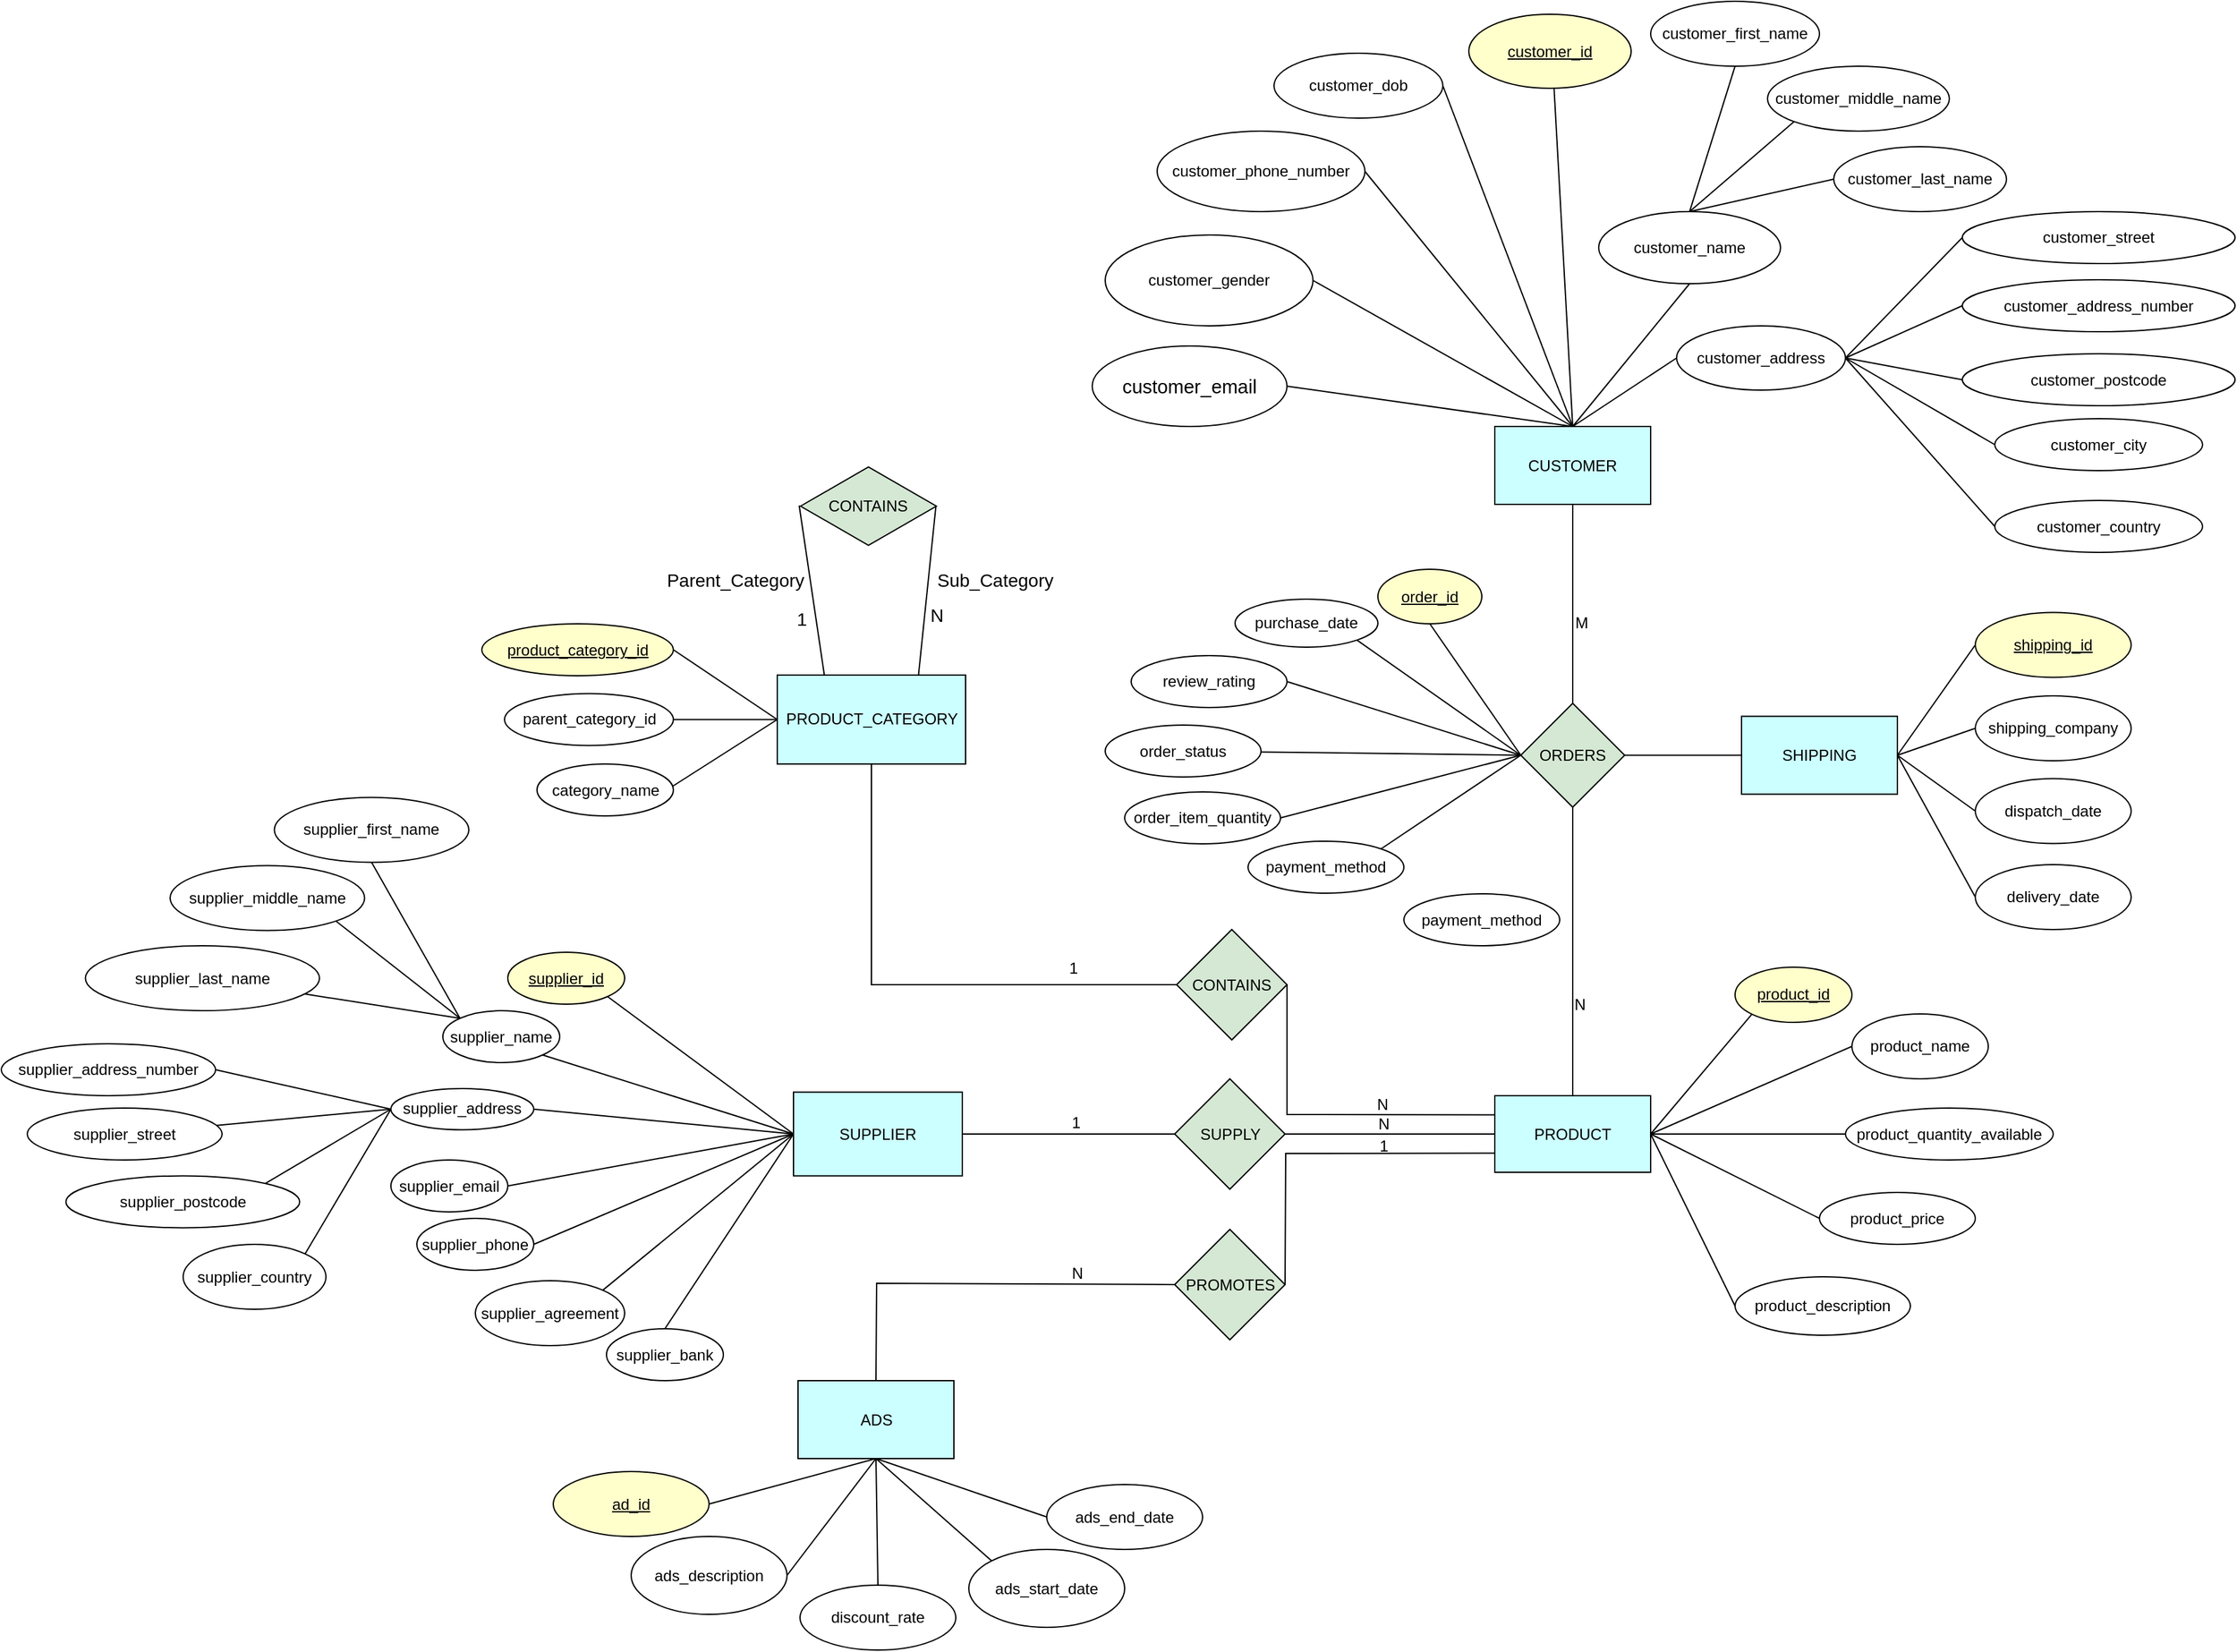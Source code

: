 <mxfile version="24.0.1" type="github" pages="2">
  <diagram id="28FTU_59Bf2bW-88hD_B" name="ER Diagram - Group 22">
    <mxGraphModel dx="1050" dy="5238" grid="1" gridSize="10" guides="1" tooltips="1" connect="1" arrows="1" fold="1" page="1" pageScale="1" pageWidth="3300" pageHeight="4681" math="0" shadow="0">
      <root>
        <mxCell id="0" />
        <mxCell id="1" parent="0" />
        <mxCell id="hfjALMgozagow-hVVYOG-158" value="" style="endArrow=none;html=1;rounded=0;exitX=0.5;exitY=0;exitDx=0;exitDy=0;entryX=0.5;entryY=0;entryDx=0;entryDy=0;" parent="1" source="hfjALMgozagow-hVVYOG-159" target="hfjALMgozagow-hVVYOG-166" edge="1">
          <mxGeometry width="50" height="50" relative="1" as="geometry">
            <mxPoint x="1195" y="-4272.5" as="sourcePoint" />
            <mxPoint x="1245" y="-4322.5" as="targetPoint" />
            <Array as="points" />
          </mxGeometry>
        </mxCell>
        <mxCell id="hfjALMgozagow-hVVYOG-159" value="&lt;u&gt;customer_id&lt;br&gt;&lt;/u&gt;" style="ellipse;whiteSpace=wrap;html=1;fillColor=#FFFFCC;" parent="1" vertex="1">
          <mxGeometry x="1230" y="-4580" width="125" height="57" as="geometry" />
        </mxCell>
        <mxCell id="hfjALMgozagow-hVVYOG-160" style="edgeStyle=orthogonalEdgeStyle;rounded=0;orthogonalLoop=1;jettySize=auto;html=1;exitX=0.5;exitY=1;exitDx=0;exitDy=0;" parent="1" edge="1">
          <mxGeometry relative="1" as="geometry">
            <mxPoint x="1200" y="-3938.5" as="sourcePoint" />
            <mxPoint x="1200" y="-3938.5" as="targetPoint" />
          </mxGeometry>
        </mxCell>
        <mxCell id="hfjALMgozagow-hVVYOG-161" value="" style="endArrow=none;html=1;rounded=0;entryX=0.5;entryY=0;entryDx=0;entryDy=0;exitX=1;exitY=0.5;exitDx=0;exitDy=0;" parent="1" source="hfjALMgozagow-hVVYOG-162" target="hfjALMgozagow-hVVYOG-166" edge="1">
          <mxGeometry width="50" height="50" relative="1" as="geometry">
            <mxPoint x="1110" y="-4277.5" as="sourcePoint" />
            <mxPoint x="1160" y="-4347.5" as="targetPoint" />
          </mxGeometry>
        </mxCell>
        <mxCell id="hfjALMgozagow-hVVYOG-162" value="&lt;span style=&quot;-webkit-user-drag: none; -webkit-tap-highlight-color: transparent; margin: 0px; padding: 0px; user-select: text; text-align: left; background-color: rgb(255, 255, 255); font-size: 11pt; line-height: 19.425px; font-family: Calibri, Calibri_EmbeddedFont, Calibri_MSFontService, sans-serif; font-variant-ligatures: none !important;&quot; class=&quot;TextRun SCXW206521630 BCX9&quot; lang=&quot;EN-GB&quot; data-contrast=&quot;auto&quot;&gt;&lt;/span&gt;&lt;span style=&quot;-webkit-user-drag: none; -webkit-tap-highlight-color: transparent; margin: 0px; padding: 0px; user-select: text; text-align: left; background-color: rgb(255, 255, 255); font-size: 11pt; line-height: 19.425px; font-family: Calibri, Calibri_EmbeddedFont, Calibri_MSFontService, sans-serif; font-variant-ligatures: none !important;&quot; class=&quot;TextRun SCXW206521630 BCX9&quot; lang=&quot;EN-US&quot; data-contrast=&quot;auto&quot;&gt;&lt;span style=&quot;-webkit-user-drag: none; -webkit-tap-highlight-color: transparent; margin: 0px; padding: 0px; user-select: text;&quot; class=&quot;NormalTextRun SCXW206521630 BCX9&quot;&gt;customer_email&lt;/span&gt;&lt;/span&gt;" style="ellipse;whiteSpace=wrap;html=1;" parent="1" vertex="1">
          <mxGeometry x="940" y="-4324.5" width="150" height="62" as="geometry" />
        </mxCell>
        <mxCell id="hfjALMgozagow-hVVYOG-165" value="customer_phone_number" style="ellipse;whiteSpace=wrap;html=1;" parent="1" vertex="1">
          <mxGeometry x="990" y="-4490" width="160" height="62" as="geometry" />
        </mxCell>
        <mxCell id="hfjALMgozagow-hVVYOG-166" value="CUSTOMER" style="rounded=0;whiteSpace=wrap;html=1;fillColor=#CCFFFF;" parent="1" vertex="1">
          <mxGeometry x="1250" y="-4262.5" width="120" height="60" as="geometry" />
        </mxCell>
        <mxCell id="hfjALMgozagow-hVVYOG-167" value="customer_street" style="ellipse;whiteSpace=wrap;html=1;" parent="1" vertex="1">
          <mxGeometry x="1610" y="-4428" width="210" height="40" as="geometry" />
        </mxCell>
        <mxCell id="hfjALMgozagow-hVVYOG-168" value="" style="endArrow=none;html=1;rounded=0;exitX=1;exitY=0.5;exitDx=0;exitDy=0;entryX=0;entryY=0.5;entryDx=0;entryDy=0;" parent="1" source="hfjALMgozagow-hVVYOG-181" target="hfjALMgozagow-hVVYOG-167" edge="1">
          <mxGeometry width="50" height="50" relative="1" as="geometry">
            <mxPoint x="1635" y="-4297.5" as="sourcePoint" />
            <mxPoint x="1685" y="-4387.5" as="targetPoint" />
          </mxGeometry>
        </mxCell>
        <mxCell id="hfjALMgozagow-hVVYOG-169" value="customer_postcode" style="ellipse;whiteSpace=wrap;html=1;" parent="1" vertex="1">
          <mxGeometry x="1610" y="-4318.5" width="210" height="40" as="geometry" />
        </mxCell>
        <mxCell id="hfjALMgozagow-hVVYOG-170" value="" style="endArrow=none;html=1;rounded=0;exitX=0;exitY=0.5;exitDx=0;exitDy=0;entryX=1;entryY=0.5;entryDx=0;entryDy=0;" parent="1" source="hfjALMgozagow-hVVYOG-169" target="hfjALMgozagow-hVVYOG-181" edge="1">
          <mxGeometry width="50" height="50" relative="1" as="geometry">
            <mxPoint x="2240" y="-4344.5" as="sourcePoint" />
            <mxPoint x="2290" y="-4394.5" as="targetPoint" />
          </mxGeometry>
        </mxCell>
        <mxCell id="hfjALMgozagow-hVVYOG-171" value="" style="endArrow=none;html=1;rounded=0;exitX=0.5;exitY=0;exitDx=0;exitDy=0;entryX=0;entryY=0.5;entryDx=0;entryDy=0;" parent="1" source="hfjALMgozagow-hVVYOG-166" target="hfjALMgozagow-hVVYOG-181" edge="1">
          <mxGeometry width="50" height="50" relative="1" as="geometry">
            <mxPoint x="1475" y="-4292.5" as="sourcePoint" />
            <mxPoint x="1525" y="-4342.5" as="targetPoint" />
          </mxGeometry>
        </mxCell>
        <mxCell id="hfjALMgozagow-hVVYOG-172" value="" style="endArrow=none;html=1;rounded=0;entryX=0.5;entryY=0;entryDx=0;entryDy=0;exitX=1;exitY=0.5;exitDx=0;exitDy=0;" parent="1" source="hfjALMgozagow-hVVYOG-165" target="hfjALMgozagow-hVVYOG-166" edge="1">
          <mxGeometry width="50" height="50" relative="1" as="geometry">
            <mxPoint x="1095" y="-4342.5" as="sourcePoint" />
            <mxPoint x="1245" y="-4352.5" as="targetPoint" />
          </mxGeometry>
        </mxCell>
        <mxCell id="hfjALMgozagow-hVVYOG-173" value="" style="endArrow=none;html=1;rounded=0;exitX=0.5;exitY=0;exitDx=0;exitDy=0;entryX=0.5;entryY=1;entryDx=0;entryDy=0;" parent="1" source="hfjALMgozagow-hVVYOG-166" target="hfjALMgozagow-hVVYOG-174" edge="1">
          <mxGeometry width="50" height="50" relative="1" as="geometry">
            <mxPoint x="1310" y="-4402.5" as="sourcePoint" />
            <mxPoint x="1400" y="-4370" as="targetPoint" />
          </mxGeometry>
        </mxCell>
        <mxCell id="hfjALMgozagow-hVVYOG-174" value="customer_name" style="ellipse;whiteSpace=wrap;html=1;" parent="1" vertex="1">
          <mxGeometry x="1330" y="-4428" width="140" height="55.5" as="geometry" />
        </mxCell>
        <mxCell id="hfjALMgozagow-hVVYOG-175" value="" style="endArrow=none;html=1;rounded=0;entryX=0.5;entryY=1;entryDx=0;entryDy=0;exitX=0.5;exitY=0;exitDx=0;exitDy=0;" parent="1" source="hfjALMgozagow-hVVYOG-174" target="hfjALMgozagow-hVVYOG-176" edge="1">
          <mxGeometry width="50" height="50" relative="1" as="geometry">
            <mxPoint x="1445" y="-4580" as="sourcePoint" />
            <mxPoint x="1455" y="-4600" as="targetPoint" />
          </mxGeometry>
        </mxCell>
        <mxCell id="hfjALMgozagow-hVVYOG-176" value="customer_first_name" style="ellipse;whiteSpace=wrap;html=1;" parent="1" vertex="1">
          <mxGeometry x="1370" y="-4590" width="130" height="50" as="geometry" />
        </mxCell>
        <mxCell id="hfjALMgozagow-hVVYOG-177" value="" style="endArrow=none;html=1;rounded=0;exitX=0.5;exitY=0;exitDx=0;exitDy=0;entryX=0;entryY=1;entryDx=0;entryDy=0;" parent="1" source="hfjALMgozagow-hVVYOG-174" target="hfjALMgozagow-hVVYOG-178" edge="1">
          <mxGeometry width="50" height="50" relative="1" as="geometry">
            <mxPoint x="1495" y="-4570" as="sourcePoint" />
            <mxPoint x="1545" y="-4620" as="targetPoint" />
          </mxGeometry>
        </mxCell>
        <mxCell id="hfjALMgozagow-hVVYOG-178" value="customer_middle_name" style="ellipse;whiteSpace=wrap;html=1;" parent="1" vertex="1">
          <mxGeometry x="1460" y="-4540" width="140" height="50" as="geometry" />
        </mxCell>
        <mxCell id="hfjALMgozagow-hVVYOG-179" value="" style="endArrow=none;html=1;rounded=0;exitX=0.5;exitY=0;exitDx=0;exitDy=0;entryX=0;entryY=0.5;entryDx=0;entryDy=0;" parent="1" source="hfjALMgozagow-hVVYOG-174" target="hfjALMgozagow-hVVYOG-180" edge="1">
          <mxGeometry width="50" height="50" relative="1" as="geometry">
            <mxPoint x="1555" y="-4550" as="sourcePoint" />
            <mxPoint x="1605" y="-4600" as="targetPoint" />
          </mxGeometry>
        </mxCell>
        <mxCell id="hfjALMgozagow-hVVYOG-180" value="customer_last_name" style="ellipse;whiteSpace=wrap;html=1;" parent="1" vertex="1">
          <mxGeometry x="1511" y="-4478" width="133" height="50" as="geometry" />
        </mxCell>
        <mxCell id="hfjALMgozagow-hVVYOG-181" value="customer_address" style="ellipse;whiteSpace=wrap;html=1;" parent="1" vertex="1">
          <mxGeometry x="1390" y="-4340" width="130" height="49.5" as="geometry" />
        </mxCell>
        <mxCell id="hfjALMgozagow-hVVYOG-182" value="" style="endArrow=none;html=1;rounded=0;entryX=1;entryY=0.5;entryDx=0;entryDy=0;exitX=0;exitY=0.5;exitDx=0;exitDy=0;" parent="1" source="hfjALMgozagow-hVVYOG-183" target="hfjALMgozagow-hVVYOG-181" edge="1">
          <mxGeometry width="50" height="50" relative="1" as="geometry">
            <mxPoint x="1635" y="-4222.5" as="sourcePoint" />
            <mxPoint x="1595" y="-4312.5" as="targetPoint" />
          </mxGeometry>
        </mxCell>
        <mxCell id="hfjALMgozagow-hVVYOG-183" value="customer_country" style="ellipse;whiteSpace=wrap;html=1;" parent="1" vertex="1">
          <mxGeometry x="1635" y="-4205.5" width="160" height="40" as="geometry" />
        </mxCell>
        <mxCell id="hfjALMgozagow-hVVYOG-185" value="customer_gender" style="ellipse;whiteSpace=wrap;html=1;" parent="1" vertex="1">
          <mxGeometry x="950" y="-4410" width="160" height="70" as="geometry" />
        </mxCell>
        <mxCell id="hfjALMgozagow-hVVYOG-186" value="" style="endArrow=none;html=1;rounded=0;exitX=1;exitY=0.5;exitDx=0;exitDy=0;entryX=0.5;entryY=0;entryDx=0;entryDy=0;" parent="1" source="hfjALMgozagow-hVVYOG-185" target="hfjALMgozagow-hVVYOG-166" edge="1">
          <mxGeometry width="50" height="50" relative="1" as="geometry">
            <mxPoint x="1273" y="-4472.5" as="sourcePoint" />
            <mxPoint x="1255" y="-4372.5" as="targetPoint" />
          </mxGeometry>
        </mxCell>
        <mxCell id="hfjALMgozagow-hVVYOG-187" value="customer_city" style="ellipse;whiteSpace=wrap;html=1;" parent="1" vertex="1">
          <mxGeometry x="1635" y="-4268.5" width="160" height="40" as="geometry" />
        </mxCell>
        <mxCell id="hfjALMgozagow-hVVYOG-188" value="customer_dob" style="ellipse;whiteSpace=wrap;html=1;" parent="1" vertex="1">
          <mxGeometry x="1080" y="-4550" width="130" height="50" as="geometry" />
        </mxCell>
        <mxCell id="hfjALMgozagow-hVVYOG-189" value="" style="endArrow=none;html=1;rounded=0;entryX=1;entryY=0.5;entryDx=0;entryDy=0;exitX=0;exitY=0.5;exitDx=0;exitDy=0;" parent="1" source="hfjALMgozagow-hVVYOG-187" target="hfjALMgozagow-hVVYOG-181" edge="1">
          <mxGeometry width="50" height="50" relative="1" as="geometry">
            <mxPoint x="1631" y="-4202.5" as="sourcePoint" />
            <mxPoint x="1605" y="-4309.5" as="targetPoint" />
          </mxGeometry>
        </mxCell>
        <mxCell id="hfjALMgozagow-hVVYOG-190" value="" style="endArrow=none;html=1;rounded=0;exitX=1;exitY=0.5;exitDx=0;exitDy=0;entryX=0.5;entryY=0;entryDx=0;entryDy=0;" parent="1" source="hfjALMgozagow-hVVYOG-188" target="hfjALMgozagow-hVVYOG-166" edge="1">
          <mxGeometry width="50" height="50" relative="1" as="geometry">
            <mxPoint x="1193" y="-4437.5" as="sourcePoint" />
            <mxPoint x="1255" y="-4357.5" as="targetPoint" />
          </mxGeometry>
        </mxCell>
        <mxCell id="hfjALMgozagow-hVVYOG-191" value="customer_address_number" style="ellipse;whiteSpace=wrap;html=1;" parent="1" vertex="1">
          <mxGeometry x="1610" y="-4375.5" width="210" height="40" as="geometry" />
        </mxCell>
        <mxCell id="hfjALMgozagow-hVVYOG-192" value="" style="endArrow=none;html=1;rounded=0;exitX=0;exitY=0.5;exitDx=0;exitDy=0;entryX=1;entryY=0.5;entryDx=0;entryDy=0;" parent="1" source="hfjALMgozagow-hVVYOG-191" target="hfjALMgozagow-hVVYOG-181" edge="1">
          <mxGeometry width="50" height="50" relative="1" as="geometry">
            <mxPoint x="2232.5" y="-4384.5" as="sourcePoint" />
            <mxPoint x="1625" y="-4334.5" as="targetPoint" />
          </mxGeometry>
        </mxCell>
        <mxCell id="hfjALMgozagow-hVVYOG-211" style="edgeStyle=orthogonalEdgeStyle;rounded=0;orthogonalLoop=1;jettySize=auto;html=1;exitX=0.5;exitY=1;exitDx=0;exitDy=0;" parent="1" source="hfjALMgozagow-hVVYOG-176" target="hfjALMgozagow-hVVYOG-176" edge="1">
          <mxGeometry relative="1" as="geometry" />
        </mxCell>
        <mxCell id="hfjALMgozagow-hVVYOG-214" value="" style="endArrow=none;html=1;rounded=0;entryX=0;entryY=0.5;entryDx=0;entryDy=0;exitX=0.5;exitY=1;exitDx=0;exitDy=0;" parent="1" source="hfjALMgozagow-hVVYOG-215" target="hfjALMgozagow-hVVYOG-222" edge="1">
          <mxGeometry width="50" height="50" relative="1" as="geometry">
            <mxPoint x="1150" y="-4004" as="sourcePoint" />
            <mxPoint x="1270" y="-4004" as="targetPoint" />
          </mxGeometry>
        </mxCell>
        <mxCell id="hfjALMgozagow-hVVYOG-215" value="&lt;u&gt;order_id&lt;/u&gt;" style="ellipse;whiteSpace=wrap;html=1;fillColor=#FFFFCC;" parent="1" vertex="1">
          <mxGeometry x="1160" y="-4152.5" width="80" height="42" as="geometry" />
        </mxCell>
        <mxCell id="hfjALMgozagow-hVVYOG-216" value="" style="endArrow=none;html=1;rounded=0;exitX=1;exitY=1;exitDx=0;exitDy=0;entryX=0;entryY=0.5;entryDx=0;entryDy=0;" parent="1" source="hfjALMgozagow-hVVYOG-217" target="hfjALMgozagow-hVVYOG-222" edge="1">
          <mxGeometry width="50" height="50" relative="1" as="geometry">
            <mxPoint x="1230" y="-3932" as="sourcePoint" />
            <mxPoint x="1260" y="-4006" as="targetPoint" />
          </mxGeometry>
        </mxCell>
        <mxCell id="hfjALMgozagow-hVVYOG-217" value="purchase_date" style="ellipse;whiteSpace=wrap;html=1;" parent="1" vertex="1">
          <mxGeometry x="1050" y="-4129.5" width="110" height="37" as="geometry" />
        </mxCell>
        <mxCell id="hfjALMgozagow-hVVYOG-220" value="" style="endArrow=none;html=1;rounded=0;exitX=0;exitY=0.5;exitDx=0;exitDy=0;" parent="1" source="hfjALMgozagow-hVVYOG-222" target="hfjALMgozagow-hVVYOG-221" edge="1">
          <mxGeometry width="50" height="50" relative="1" as="geometry">
            <mxPoint x="1390" y="-3997" as="sourcePoint" />
            <mxPoint x="1500" y="-3942" as="targetPoint" />
          </mxGeometry>
        </mxCell>
        <mxCell id="hfjALMgozagow-hVVYOG-221" value="order_status" style="ellipse;whiteSpace=wrap;html=1;" parent="1" vertex="1">
          <mxGeometry x="950" y="-4032.5" width="120" height="40" as="geometry" />
        </mxCell>
        <mxCell id="hfjALMgozagow-hVVYOG-222" value="ORDERS" style="rhombus;whiteSpace=wrap;html=1;fillColor=#D5E8D4;" parent="1" vertex="1">
          <mxGeometry x="1270" y="-4049.25" width="80" height="80" as="geometry" />
        </mxCell>
        <mxCell id="hfjALMgozagow-hVVYOG-223" value="payment_method" style="ellipse;whiteSpace=wrap;html=1;" parent="1" vertex="1">
          <mxGeometry x="1060" y="-3943" width="120" height="40" as="geometry" />
        </mxCell>
        <mxCell id="hfjALMgozagow-hVVYOG-224" value="" style="endArrow=none;html=1;rounded=0;entryX=1;entryY=0;entryDx=0;entryDy=0;exitX=0;exitY=0.5;exitDx=0;exitDy=0;" parent="1" source="hfjALMgozagow-hVVYOG-222" target="hfjALMgozagow-hVVYOG-223" edge="1">
          <mxGeometry width="50" height="50" relative="1" as="geometry">
            <mxPoint x="1318" y="-3986" as="sourcePoint" />
            <mxPoint x="1480" y="-3933" as="targetPoint" />
          </mxGeometry>
        </mxCell>
        <mxCell id="hfjALMgozagow-hVVYOG-225" value="" style="endArrow=none;html=1;rounded=0;exitX=0;exitY=0.5;exitDx=0;exitDy=0;entryX=1;entryY=0.5;entryDx=0;entryDy=0;" parent="1" source="hfjALMgozagow-hVVYOG-222" target="hfjALMgozagow-hVVYOG-226" edge="1">
          <mxGeometry width="50" height="50" relative="1" as="geometry">
            <mxPoint x="1250" y="-4006" as="sourcePoint" />
            <mxPoint x="1240" y="-3942" as="targetPoint" />
          </mxGeometry>
        </mxCell>
        <mxCell id="hfjALMgozagow-hVVYOG-226" value="review_rating" style="ellipse;whiteSpace=wrap;html=1;" parent="1" vertex="1">
          <mxGeometry x="970" y="-4086" width="120" height="40" as="geometry" />
        </mxCell>
        <mxCell id="hfjALMgozagow-hVVYOG-227" value="" style="endArrow=none;html=1;rounded=0;exitX=0.5;exitY=1;exitDx=0;exitDy=0;entryX=0.5;entryY=0;entryDx=0;entryDy=0;" parent="1" source="hfjALMgozagow-hVVYOG-166" target="hfjALMgozagow-hVVYOG-222" edge="1">
          <mxGeometry relative="1" as="geometry">
            <mxPoint x="2300" y="-4362.5" as="sourcePoint" />
            <mxPoint x="2460" y="-4362.5" as="targetPoint" />
          </mxGeometry>
        </mxCell>
        <mxCell id="hfjALMgozagow-hVVYOG-228" value="M" style="resizable=0;html=1;whiteSpace=wrap;align=left;verticalAlign=bottom;" parent="hfjALMgozagow-hVVYOG-227" connectable="0" vertex="1">
          <mxGeometry x="-1" relative="1" as="geometry">
            <mxPoint y="100" as="offset" />
          </mxGeometry>
        </mxCell>
        <mxCell id="hfjALMgozagow-hVVYOG-230" value="" style="endArrow=none;html=1;rounded=0;entryX=0.5;entryY=0;entryDx=0;entryDy=0;exitX=0.5;exitY=1;exitDx=0;exitDy=0;" parent="1" source="hfjALMgozagow-hVVYOG-222" target="hfjALMgozagow-hVVYOG-259" edge="1">
          <mxGeometry relative="1" as="geometry">
            <mxPoint x="1310" y="-3966.5" as="sourcePoint" />
            <mxPoint x="1308.57" y="-3809.5" as="targetPoint" />
          </mxGeometry>
        </mxCell>
        <mxCell id="hfjALMgozagow-hVVYOG-232" value="N" style="resizable=0;html=1;whiteSpace=wrap;align=right;verticalAlign=bottom;" parent="hfjALMgozagow-hVVYOG-230" connectable="0" vertex="1">
          <mxGeometry x="1" relative="1" as="geometry">
            <mxPoint x="11" y="-62" as="offset" />
          </mxGeometry>
        </mxCell>
        <mxCell id="hfjALMgozagow-hVVYOG-239" value="SHIPPING" style="rounded=0;whiteSpace=wrap;html=1;fillColor=#CCFFFF;" parent="1" vertex="1">
          <mxGeometry x="1440" y="-4039.25" width="120" height="60" as="geometry" />
        </mxCell>
        <mxCell id="hfjALMgozagow-hVVYOG-240" value="" style="endArrow=none;html=1;rounded=0;exitX=1;exitY=0.5;exitDx=0;exitDy=0;entryX=0;entryY=0.5;entryDx=0;entryDy=0;" parent="1" source="hfjALMgozagow-hVVYOG-239" target="hfjALMgozagow-hVVYOG-241" edge="1">
          <mxGeometry width="50" height="50" relative="1" as="geometry">
            <mxPoint x="1210" y="-3819.25" as="sourcePoint" />
            <mxPoint x="1610" y="-4009.25" as="targetPoint" />
          </mxGeometry>
        </mxCell>
        <mxCell id="hfjALMgozagow-hVVYOG-241" value="dispatch_date" style="ellipse;whiteSpace=wrap;html=1;" parent="1" vertex="1">
          <mxGeometry x="1620" y="-3991.25" width="120" height="50" as="geometry" />
        </mxCell>
        <mxCell id="hfjALMgozagow-hVVYOG-242" value="" style="endArrow=none;html=1;rounded=0;entryX=0;entryY=0.5;entryDx=0;entryDy=0;exitX=1;exitY=0.5;exitDx=0;exitDy=0;" parent="1" source="hfjALMgozagow-hVVYOG-239" target="hfjALMgozagow-hVVYOG-243" edge="1">
          <mxGeometry width="50" height="50" relative="1" as="geometry">
            <mxPoint x="1560" y="-3979.25" as="sourcePoint" />
            <mxPoint x="1590" y="-3959.25" as="targetPoint" />
          </mxGeometry>
        </mxCell>
        <mxCell id="hfjALMgozagow-hVVYOG-243" value="delivery_date" style="ellipse;whiteSpace=wrap;html=1;" parent="1" vertex="1">
          <mxGeometry x="1620" y="-3925" width="120" height="50" as="geometry" />
        </mxCell>
        <mxCell id="hfjALMgozagow-hVVYOG-244" value="&lt;u&gt;shipping_id&lt;/u&gt;" style="ellipse;whiteSpace=wrap;html=1;fillColor=#FFFFCC;" parent="1" vertex="1">
          <mxGeometry x="1620" y="-4119.25" width="120" height="50" as="geometry" />
        </mxCell>
        <mxCell id="hfjALMgozagow-hVVYOG-245" value="" style="endArrow=none;html=1;rounded=0;entryX=0;entryY=0.5;entryDx=0;entryDy=0;exitX=1;exitY=0.5;exitDx=0;exitDy=0;" parent="1" source="hfjALMgozagow-hVVYOG-239" target="hfjALMgozagow-hVVYOG-244" edge="1">
          <mxGeometry width="50" height="50" relative="1" as="geometry">
            <mxPoint x="1560" y="-3999.25" as="sourcePoint" />
            <mxPoint x="1605" y="-4074.25" as="targetPoint" />
          </mxGeometry>
        </mxCell>
        <mxCell id="hfjALMgozagow-hVVYOG-248" value="" style="endArrow=none;html=1;rounded=0;entryX=0;entryY=0.5;entryDx=0;entryDy=0;exitX=1;exitY=0.5;exitDx=0;exitDy=0;" parent="1" source="hfjALMgozagow-hVVYOG-239" target="4hEyGYkZ4LOK131lMA6i-1" edge="1">
          <mxGeometry width="50" height="50" relative="1" as="geometry">
            <mxPoint x="1590" y="-4009.25" as="sourcePoint" />
            <mxPoint x="1620.0" y="-4029.25" as="targetPoint" />
          </mxGeometry>
        </mxCell>
        <mxCell id="hfjALMgozagow-hVVYOG-249" value="" style="endArrow=none;html=1;rounded=0;exitX=1;exitY=0.5;exitDx=0;exitDy=0;entryX=0;entryY=0.5;entryDx=0;entryDy=0;" parent="1" source="hfjALMgozagow-hVVYOG-222" target="hfjALMgozagow-hVVYOG-239" edge="1">
          <mxGeometry relative="1" as="geometry">
            <mxPoint x="1360" y="-4002.17" as="sourcePoint" />
            <mxPoint x="1520" y="-4002.17" as="targetPoint" />
          </mxGeometry>
        </mxCell>
        <mxCell id="hfjALMgozagow-hVVYOG-252" value="PRODUCT_CATEGORY" style="rounded=0;whiteSpace=wrap;html=1;fillColor=#CCFFFF;" parent="1" vertex="1">
          <mxGeometry x="697.5" y="-4071" width="145" height="68.5" as="geometry" />
        </mxCell>
        <mxCell id="hfjALMgozagow-hVVYOG-253" value="" style="endArrow=none;html=1;rounded=0;exitX=1;exitY=0.5;exitDx=0;exitDy=0;entryX=0;entryY=0.5;entryDx=0;entryDy=0;" parent="1" source="hfjALMgozagow-hVVYOG-254" target="hfjALMgozagow-hVVYOG-252" edge="1">
          <mxGeometry width="50" height="50" relative="1" as="geometry">
            <mxPoint x="645" y="-3985" as="sourcePoint" />
            <mxPoint x="650" y="-4118" as="targetPoint" />
          </mxGeometry>
        </mxCell>
        <mxCell id="hfjALMgozagow-hVVYOG-254" value="&lt;u&gt;product_category_id&lt;/u&gt;" style="ellipse;whiteSpace=wrap;html=1;fillColor=#FFFFCC;" parent="1" vertex="1">
          <mxGeometry x="470" y="-4110.5" width="147.5" height="40" as="geometry" />
        </mxCell>
        <mxCell id="hfjALMgozagow-hVVYOG-255" value="" style="endArrow=none;html=1;rounded=0;exitX=1;exitY=0.5;exitDx=0;exitDy=0;entryX=0;entryY=0.5;entryDx=0;entryDy=0;" parent="1" source="hfjALMgozagow-hVVYOG-256" target="hfjALMgozagow-hVVYOG-252" edge="1">
          <mxGeometry width="50" height="50" relative="1" as="geometry">
            <mxPoint x="600" y="-3910" as="sourcePoint" />
            <mxPoint x="650" y="-4062" as="targetPoint" />
          </mxGeometry>
        </mxCell>
        <mxCell id="hfjALMgozagow-hVVYOG-256" value="parent_category_id" style="ellipse;whiteSpace=wrap;html=1;" parent="1" vertex="1">
          <mxGeometry x="487.5" y="-4056.75" width="130" height="40" as="geometry" />
        </mxCell>
        <mxCell id="hfjALMgozagow-hVVYOG-257" value="" style="endArrow=none;html=1;rounded=0;exitX=0.952;exitY=0.5;exitDx=0;exitDy=0;exitPerimeter=0;entryX=0;entryY=0.5;entryDx=0;entryDy=0;" parent="1" source="hfjALMgozagow-hVVYOG-258" target="hfjALMgozagow-hVVYOG-252" edge="1">
          <mxGeometry width="50" height="50" relative="1" as="geometry">
            <mxPoint x="785" y="-3915" as="sourcePoint" />
            <mxPoint x="600" y="-4015" as="targetPoint" />
          </mxGeometry>
        </mxCell>
        <mxCell id="hfjALMgozagow-hVVYOG-258" value="category_name" style="ellipse;whiteSpace=wrap;html=1;" parent="1" vertex="1">
          <mxGeometry x="512.5" y="-4002.5" width="105" height="40" as="geometry" />
        </mxCell>
        <mxCell id="hfjALMgozagow-hVVYOG-259" value="PRODUCT" style="rounded=0;whiteSpace=wrap;html=1;fillColor=#CCFFFF;" parent="1" vertex="1">
          <mxGeometry x="1250" y="-3747" width="120" height="59" as="geometry" />
        </mxCell>
        <mxCell id="hfjALMgozagow-hVVYOG-260" value="" style="endArrow=none;html=1;rounded=0;exitX=0;exitY=1;exitDx=0;exitDy=0;entryX=1;entryY=0.5;entryDx=0;entryDy=0;" parent="1" source="hfjALMgozagow-hVVYOG-261" target="hfjALMgozagow-hVVYOG-259" edge="1">
          <mxGeometry width="50" height="50" relative="1" as="geometry">
            <mxPoint x="1201" y="-3551.5" as="sourcePoint" />
            <mxPoint x="1350" y="-3832.5" as="targetPoint" />
          </mxGeometry>
        </mxCell>
        <mxCell id="hfjALMgozagow-hVVYOG-261" value="&lt;u&gt;product_id&lt;/u&gt;" style="ellipse;whiteSpace=wrap;html=1;fillColor=#FFFFCC;" parent="1" vertex="1">
          <mxGeometry x="1435" y="-3846" width="90" height="42.5" as="geometry" />
        </mxCell>
        <mxCell id="hfjALMgozagow-hVVYOG-262" value="" style="endArrow=none;html=1;rounded=0;exitX=0;exitY=0.5;exitDx=0;exitDy=0;entryX=1;entryY=0.5;entryDx=0;entryDy=0;" parent="1" source="hfjALMgozagow-hVVYOG-263" target="hfjALMgozagow-hVVYOG-259" edge="1">
          <mxGeometry width="50" height="50" relative="1" as="geometry">
            <mxPoint x="1261" y="-3551.5" as="sourcePoint" />
            <mxPoint x="1400" y="-3792.5" as="targetPoint" />
          </mxGeometry>
        </mxCell>
        <mxCell id="hfjALMgozagow-hVVYOG-263" value="product_name" style="ellipse;whiteSpace=wrap;html=1;" parent="1" vertex="1">
          <mxGeometry x="1525" y="-3810" width="105" height="50" as="geometry" />
        </mxCell>
        <mxCell id="hfjALMgozagow-hVVYOG-264" value="product_quantity_available" style="ellipse;whiteSpace=wrap;html=1;" parent="1" vertex="1">
          <mxGeometry x="1520" y="-3737.5" width="160" height="40" as="geometry" />
        </mxCell>
        <mxCell id="hfjALMgozagow-hVVYOG-265" value="product_price" style="ellipse;whiteSpace=wrap;html=1;" parent="1" vertex="1">
          <mxGeometry x="1500" y="-3672.5" width="120" height="40" as="geometry" />
        </mxCell>
        <mxCell id="hfjALMgozagow-hVVYOG-269" value="" style="endArrow=none;html=1;rounded=0;entryX=0;entryY=0.5;entryDx=0;entryDy=0;exitX=1;exitY=0.5;exitDx=0;exitDy=0;" parent="1" source="hfjALMgozagow-hVVYOG-259" target="hfjALMgozagow-hVVYOG-264" edge="1">
          <mxGeometry width="50" height="50" relative="1" as="geometry">
            <mxPoint x="1460" y="-3762.5" as="sourcePoint" />
            <mxPoint x="1016" y="-3575.86" as="targetPoint" />
          </mxGeometry>
        </mxCell>
        <mxCell id="hfjALMgozagow-hVVYOG-270" value="" style="endArrow=none;html=1;rounded=0;entryX=0;entryY=0.5;entryDx=0;entryDy=0;exitX=1;exitY=0.5;exitDx=0;exitDy=0;" parent="1" source="hfjALMgozagow-hVVYOG-259" target="hfjALMgozagow-hVVYOG-265" edge="1">
          <mxGeometry width="50" height="50" relative="1" as="geometry">
            <mxPoint x="1510" y="-3742.5" as="sourcePoint" />
            <mxPoint x="1600" y="-3762.5" as="targetPoint" />
          </mxGeometry>
        </mxCell>
        <mxCell id="hfjALMgozagow-hVVYOG-274" value="SUPPLIER" style="rounded=0;whiteSpace=wrap;html=1;fillColor=#CCFFFF;" parent="1" vertex="1">
          <mxGeometry x="710" y="-3749.75" width="130" height="64.5" as="geometry" />
        </mxCell>
        <mxCell id="hfjALMgozagow-hVVYOG-275" value="" style="endArrow=none;html=1;rounded=0;exitX=1;exitY=0.5;exitDx=0;exitDy=0;entryX=0;entryY=0.5;entryDx=0;entryDy=0;" parent="1" source="hfjALMgozagow-hVVYOG-276" target="hfjALMgozagow-hVVYOG-278" edge="1">
          <mxGeometry width="50" height="50" relative="1" as="geometry">
            <mxPoint x="1360" y="-3579" as="sourcePoint" />
            <mxPoint x="370" y="-3742.5" as="targetPoint" />
            <Array as="points" />
          </mxGeometry>
        </mxCell>
        <mxCell id="hfjALMgozagow-hVVYOG-276" value="supplier_address_number" style="ellipse;whiteSpace=wrap;html=1;" parent="1" vertex="1">
          <mxGeometry x="100" y="-3787" width="165" height="40" as="geometry" />
        </mxCell>
        <mxCell id="hfjALMgozagow-hVVYOG-277" value="" style="endArrow=none;html=1;rounded=0;exitX=0;exitY=0.5;exitDx=0;exitDy=0;" parent="1" source="hfjALMgozagow-hVVYOG-278" target="hfjALMgozagow-hVVYOG-299" edge="1">
          <mxGeometry width="50" height="50" relative="1" as="geometry">
            <mxPoint x="850" y="-3542" as="sourcePoint" />
            <mxPoint x="935.0" y="-3584" as="targetPoint" />
          </mxGeometry>
        </mxCell>
        <mxCell id="hfjALMgozagow-hVVYOG-278" value="supplier_address" style="ellipse;whiteSpace=wrap;html=1;" parent="1" vertex="1">
          <mxGeometry x="400" y="-3752.5" width="110" height="31.75" as="geometry" />
        </mxCell>
        <mxCell id="hfjALMgozagow-hVVYOG-279" value="" style="endArrow=none;html=1;rounded=0;exitX=1;exitY=0;exitDx=0;exitDy=0;entryX=0;entryY=0.5;entryDx=0;entryDy=0;" parent="1" source="hfjALMgozagow-hVVYOG-280" target="hfjALMgozagow-hVVYOG-278" edge="1">
          <mxGeometry width="50" height="50" relative="1" as="geometry">
            <mxPoint x="860" y="-3467" as="sourcePoint" />
            <mxPoint x="400" y="-3753.5" as="targetPoint" />
          </mxGeometry>
        </mxCell>
        <mxCell id="hfjALMgozagow-hVVYOG-280" value="supplier_country" style="ellipse;whiteSpace=wrap;html=1;" parent="1" vertex="1">
          <mxGeometry x="240" y="-3632.5" width="110" height="50" as="geometry" />
        </mxCell>
        <mxCell id="hfjALMgozagow-hVVYOG-281" value="&lt;u&gt;supplier_id&lt;br&gt;&lt;/u&gt;" style="ellipse;whiteSpace=wrap;html=1;fillColor=#FFFFCC;" parent="1" vertex="1">
          <mxGeometry x="490" y="-3857.5" width="90" height="40" as="geometry" />
        </mxCell>
        <mxCell id="hfjALMgozagow-hVVYOG-282" value="supplier_name" style="ellipse;whiteSpace=wrap;html=1;" parent="1" vertex="1">
          <mxGeometry x="440" y="-3812.5" width="90" height="40" as="geometry" />
        </mxCell>
        <mxCell id="hfjALMgozagow-hVVYOG-283" value="supplier_phone" style="ellipse;whiteSpace=wrap;html=1;" parent="1" vertex="1">
          <mxGeometry x="420" y="-3652.5" width="90" height="40" as="geometry" />
        </mxCell>
        <mxCell id="hfjALMgozagow-hVVYOG-284" value="supplier_email" style="ellipse;whiteSpace=wrap;html=1;" parent="1" vertex="1">
          <mxGeometry x="400" y="-3697.5" width="90" height="40" as="geometry" />
        </mxCell>
        <mxCell id="hfjALMgozagow-hVVYOG-285" value="supplier_bank" style="ellipse;whiteSpace=wrap;html=1;" parent="1" vertex="1">
          <mxGeometry x="566" y="-3567.5" width="90" height="40" as="geometry" />
        </mxCell>
        <mxCell id="hfjALMgozagow-hVVYOG-286" value="supplier_agreement" style="ellipse;whiteSpace=wrap;html=1;" parent="1" vertex="1">
          <mxGeometry x="465" y="-3604.5" width="115" height="50" as="geometry" />
        </mxCell>
        <mxCell id="hfjALMgozagow-hVVYOG-287" value="" style="endArrow=none;html=1;rounded=0;entryX=0;entryY=0.5;entryDx=0;entryDy=0;exitX=1;exitY=1;exitDx=0;exitDy=0;" parent="1" source="hfjALMgozagow-hVVYOG-282" target="hfjALMgozagow-hVVYOG-274" edge="1">
          <mxGeometry width="50" height="50" relative="1" as="geometry">
            <mxPoint x="620" y="-3882.5" as="sourcePoint" />
            <mxPoint x="698" y="-3677" as="targetPoint" />
          </mxGeometry>
        </mxCell>
        <mxCell id="hfjALMgozagow-hVVYOG-288" value="" style="endArrow=none;html=1;rounded=0;entryX=0;entryY=0.5;entryDx=0;entryDy=0;exitX=1;exitY=0;exitDx=0;exitDy=0;" parent="1" source="hfjALMgozagow-hVVYOG-286" target="hfjALMgozagow-hVVYOG-274" edge="1">
          <mxGeometry width="50" height="50" relative="1" as="geometry">
            <mxPoint x="615" y="-3517" as="sourcePoint" />
            <mxPoint x="698" y="-3677" as="targetPoint" />
          </mxGeometry>
        </mxCell>
        <mxCell id="hfjALMgozagow-hVVYOG-289" value="" style="endArrow=none;html=1;rounded=0;entryX=0;entryY=0.5;entryDx=0;entryDy=0;exitX=1;exitY=0.5;exitDx=0;exitDy=0;" parent="1" source="hfjALMgozagow-hVVYOG-283" target="hfjALMgozagow-hVVYOG-274" edge="1">
          <mxGeometry width="50" height="50" relative="1" as="geometry">
            <mxPoint x="598" y="-3565" as="sourcePoint" />
            <mxPoint x="698" y="-3677" as="targetPoint" />
          </mxGeometry>
        </mxCell>
        <mxCell id="hfjALMgozagow-hVVYOG-290" value="" style="endArrow=none;html=1;rounded=0;entryX=0;entryY=0.5;entryDx=0;entryDy=0;exitX=1;exitY=0.5;exitDx=0;exitDy=0;" parent="1" source="hfjALMgozagow-hVVYOG-284" target="hfjALMgozagow-hVVYOG-274" edge="1">
          <mxGeometry width="50" height="50" relative="1" as="geometry">
            <mxPoint x="590" y="-3597" as="sourcePoint" />
            <mxPoint x="698" y="-3677" as="targetPoint" />
          </mxGeometry>
        </mxCell>
        <mxCell id="hfjALMgozagow-hVVYOG-291" value="" style="endArrow=none;html=1;rounded=0;exitX=0.5;exitY=0;exitDx=0;exitDy=0;" parent="1" source="hfjALMgozagow-hVVYOG-285" edge="1">
          <mxGeometry width="50" height="50" relative="1" as="geometry">
            <mxPoint x="740" y="-3575" as="sourcePoint" />
            <mxPoint x="710" y="-3717.5" as="targetPoint" />
          </mxGeometry>
        </mxCell>
        <mxCell id="hfjALMgozagow-hVVYOG-292" value="" style="endArrow=none;html=1;rounded=0;exitX=1;exitY=0.5;exitDx=0;exitDy=0;entryX=0;entryY=0.5;entryDx=0;entryDy=0;" parent="1" source="hfjALMgozagow-hVVYOG-278" target="hfjALMgozagow-hVVYOG-274" edge="1">
          <mxGeometry width="50" height="50" relative="1" as="geometry">
            <mxPoint x="876.5" y="-3637" as="sourcePoint" />
            <mxPoint x="690" y="-3822.5" as="targetPoint" />
          </mxGeometry>
        </mxCell>
        <mxCell id="hfjALMgozagow-hVVYOG-293" value="" style="endArrow=none;html=1;rounded=0;entryX=0;entryY=0.5;entryDx=0;entryDy=0;exitX=1;exitY=1;exitDx=0;exitDy=0;" parent="1" source="hfjALMgozagow-hVVYOG-281" target="hfjALMgozagow-hVVYOG-274" edge="1">
          <mxGeometry width="50" height="50" relative="1" as="geometry">
            <mxPoint x="520" y="-3749.5" as="sourcePoint" />
            <mxPoint x="698" y="-3677" as="targetPoint" />
          </mxGeometry>
        </mxCell>
        <mxCell id="hfjALMgozagow-hVVYOG-294" value="SUPPLY" style="rhombus;whiteSpace=wrap;html=1;fillColor=#D5E8D4;" parent="1" vertex="1">
          <mxGeometry x="1003.5" y="-3760" width="85" height="85" as="geometry" />
        </mxCell>
        <mxCell id="hfjALMgozagow-hVVYOG-299" value="supplier_street" style="ellipse;whiteSpace=wrap;html=1;" parent="1" vertex="1">
          <mxGeometry x="120" y="-3737.5" width="150" height="40" as="geometry" />
        </mxCell>
        <mxCell id="hfjALMgozagow-hVVYOG-300" value="" style="endArrow=none;html=1;rounded=0;exitX=0;exitY=0;exitDx=0;exitDy=0;entryX=0.5;entryY=1;entryDx=0;entryDy=0;" parent="1" source="hfjALMgozagow-hVVYOG-282" target="hfjALMgozagow-hVVYOG-301" edge="1">
          <mxGeometry width="50" height="50" relative="1" as="geometry">
            <mxPoint x="566.75" y="-3486" as="sourcePoint" />
            <mxPoint x="612.75" y="-3827" as="targetPoint" />
          </mxGeometry>
        </mxCell>
        <mxCell id="hfjALMgozagow-hVVYOG-301" value="supplier_first_name" style="ellipse;whiteSpace=wrap;html=1;" parent="1" vertex="1">
          <mxGeometry x="310.25" y="-3976.75" width="149.75" height="50" as="geometry" />
        </mxCell>
        <mxCell id="hfjALMgozagow-hVVYOG-302" value="" style="endArrow=none;html=1;rounded=0;exitX=0;exitY=0;exitDx=0;exitDy=0;" parent="1" source="hfjALMgozagow-hVVYOG-282" target="hfjALMgozagow-hVVYOG-303" edge="1">
          <mxGeometry width="50" height="50" relative="1" as="geometry">
            <mxPoint x="410" y="-3800" as="sourcePoint" />
            <mxPoint x="762.75" y="-3827" as="targetPoint" />
          </mxGeometry>
        </mxCell>
        <mxCell id="hfjALMgozagow-hVVYOG-303" value="supplier_last_name" style="ellipse;whiteSpace=wrap;html=1;" parent="1" vertex="1">
          <mxGeometry x="164.75" y="-3862.5" width="180.25" height="50" as="geometry" />
        </mxCell>
        <mxCell id="hfjALMgozagow-hVVYOG-304" value="supplier_postcode" style="ellipse;whiteSpace=wrap;html=1;" parent="1" vertex="1">
          <mxGeometry x="149.75" y="-3685.25" width="180" height="40" as="geometry" />
        </mxCell>
        <mxCell id="hfjALMgozagow-hVVYOG-305" value="" style="endArrow=none;html=1;rounded=0;entryX=0;entryY=0.5;entryDx=0;entryDy=0;exitX=1;exitY=0;exitDx=0;exitDy=0;" parent="1" source="hfjALMgozagow-hVVYOG-304" target="hfjALMgozagow-hVVYOG-278" edge="1">
          <mxGeometry width="50" height="50" relative="1" as="geometry">
            <mxPoint x="330" y="-3663.5" as="sourcePoint" />
            <mxPoint x="330" y="-3712.5" as="targetPoint" />
          </mxGeometry>
        </mxCell>
        <mxCell id="hfjALMgozagow-hVVYOG-306" value="" style="endArrow=none;html=1;rounded=0;entryX=1;entryY=1;entryDx=0;entryDy=0;exitX=0;exitY=0;exitDx=0;exitDy=0;" parent="1" source="hfjALMgozagow-hVVYOG-282" target="hfjALMgozagow-hVVYOG-307" edge="1">
          <mxGeometry width="50" height="50" relative="1" as="geometry">
            <mxPoint x="440" y="-3842.5" as="sourcePoint" />
            <mxPoint x="742.75" y="-3777" as="targetPoint" />
          </mxGeometry>
        </mxCell>
        <mxCell id="hfjALMgozagow-hVVYOG-307" value="supplier_middle_name" style="ellipse;whiteSpace=wrap;html=1;" parent="1" vertex="1">
          <mxGeometry x="230" y="-3924.25" width="149.75" height="50" as="geometry" />
        </mxCell>
        <mxCell id="hfjALMgozagow-hVVYOG-308" value="" style="endArrow=none;html=1;rounded=0;entryX=0;entryY=0.5;entryDx=0;entryDy=0;exitX=1;exitY=0.5;exitDx=0;exitDy=0;" parent="1" source="hfjALMgozagow-hVVYOG-259" target="hfjALMgozagow-hVVYOG-309" edge="1">
          <mxGeometry width="50" height="50" relative="1" as="geometry">
            <mxPoint x="1410" y="-3702.5" as="sourcePoint" />
            <mxPoint x="1026" y="-3511.5" as="targetPoint" />
          </mxGeometry>
        </mxCell>
        <mxCell id="hfjALMgozagow-hVVYOG-311" value="ADS" style="rounded=0;whiteSpace=wrap;html=1;fillColor=#CCFFFF;" parent="1" vertex="1">
          <mxGeometry x="713.5" y="-3527.5" width="120" height="60" as="geometry" />
        </mxCell>
        <mxCell id="hfjALMgozagow-hVVYOG-312" value="" style="endArrow=none;html=1;rounded=0;exitX=0.5;exitY=0;exitDx=0;exitDy=0;entryX=0.5;entryY=1;entryDx=0;entryDy=0;" parent="1" source="hfjALMgozagow-hVVYOG-317" target="hfjALMgozagow-hVVYOG-311" edge="1">
          <mxGeometry width="50" height="50" relative="1" as="geometry">
            <mxPoint x="664" y="-3447.5" as="sourcePoint" />
            <mxPoint x="714" y="-3437.5" as="targetPoint" />
          </mxGeometry>
        </mxCell>
        <mxCell id="hfjALMgozagow-hVVYOG-313" value="&lt;u&gt;ad_id&lt;/u&gt;" style="ellipse;whiteSpace=wrap;html=1;fillColor=#FFFFCC;" parent="1" vertex="1">
          <mxGeometry x="525" y="-3457.5" width="120" height="50" as="geometry" />
        </mxCell>
        <mxCell id="hfjALMgozagow-hVVYOG-314" value="" style="endArrow=none;html=1;rounded=0;entryX=1;entryY=0.5;entryDx=0;entryDy=0;exitX=0.5;exitY=1;exitDx=0;exitDy=0;" parent="1" source="hfjALMgozagow-hVVYOG-311" target="hfjALMgozagow-hVVYOG-313" edge="1">
          <mxGeometry width="50" height="50" relative="1" as="geometry">
            <mxPoint x="665" y="-3497.5" as="sourcePoint" />
            <mxPoint x="653.5" y="-3577.5" as="targetPoint" />
          </mxGeometry>
        </mxCell>
        <mxCell id="hfjALMgozagow-hVVYOG-315" value="ads_description" style="ellipse;whiteSpace=wrap;html=1;" parent="1" vertex="1">
          <mxGeometry x="585" y="-3407.5" width="120" height="60" as="geometry" />
        </mxCell>
        <mxCell id="hfjALMgozagow-hVVYOG-317" value="discount_rate" style="ellipse;whiteSpace=wrap;html=1;" parent="1" vertex="1">
          <mxGeometry x="715" y="-3370" width="120" height="50" as="geometry" />
        </mxCell>
        <mxCell id="hfjALMgozagow-hVVYOG-318" value="" style="endArrow=none;html=1;rounded=0;entryX=0;entryY=0;entryDx=0;entryDy=0;exitX=0.5;exitY=1;exitDx=0;exitDy=0;" parent="1" source="hfjALMgozagow-hVVYOG-311" target="hfjALMgozagow-hVVYOG-319" edge="1">
          <mxGeometry width="50" height="50" relative="1" as="geometry">
            <mxPoint x="714" y="-3497.5" as="sourcePoint" />
            <mxPoint x="883.5" y="-3577.5" as="targetPoint" />
          </mxGeometry>
        </mxCell>
        <mxCell id="hfjALMgozagow-hVVYOG-319" value="ads_start_date" style="ellipse;whiteSpace=wrap;html=1;" parent="1" vertex="1">
          <mxGeometry x="845" y="-3397.5" width="120" height="60" as="geometry" />
        </mxCell>
        <mxCell id="hfjALMgozagow-hVVYOG-320" value="" style="endArrow=none;html=1;rounded=0;exitX=0;exitY=0.5;exitDx=0;exitDy=0;entryX=0.5;entryY=1;entryDx=0;entryDy=0;" parent="1" source="hfjALMgozagow-hVVYOG-321" target="hfjALMgozagow-hVVYOG-311" edge="1">
          <mxGeometry width="50" height="50" relative="1" as="geometry">
            <mxPoint x="743.5" y="-3417.5" as="sourcePoint" />
            <mxPoint x="793.5" y="-3467.5" as="targetPoint" />
          </mxGeometry>
        </mxCell>
        <mxCell id="hfjALMgozagow-hVVYOG-321" value="ads_end_date" style="ellipse;whiteSpace=wrap;html=1;" parent="1" vertex="1">
          <mxGeometry x="905" y="-3447.5" width="120" height="50" as="geometry" />
        </mxCell>
        <mxCell id="hfjALMgozagow-hVVYOG-326" value="" style="endArrow=none;html=1;rounded=0;entryX=-0.01;entryY=0.492;entryDx=0;entryDy=0;entryPerimeter=0;exitX=0.25;exitY=0;exitDx=0;exitDy=0;" parent="1" source="hfjALMgozagow-hVVYOG-252" target="hfjALMgozagow-hVVYOG-331" edge="1">
          <mxGeometry width="50" height="50" relative="1" as="geometry">
            <mxPoint x="696" y="-4080" as="sourcePoint" />
            <mxPoint x="620" y="-4250" as="targetPoint" />
          </mxGeometry>
        </mxCell>
        <mxCell id="hfjALMgozagow-hVVYOG-328" value="&lt;font style=&quot;font-size: 14px;&quot;&gt;1&lt;/font&gt;" style="edgeLabel;html=1;align=center;verticalAlign=middle;resizable=0;points=[];" parent="hfjALMgozagow-hVVYOG-326" connectable="0" vertex="1">
          <mxGeometry x="0.791" y="4" relative="1" as="geometry">
            <mxPoint x="3" y="73" as="offset" />
          </mxGeometry>
        </mxCell>
        <mxCell id="hfjALMgozagow-hVVYOG-329" value="" style="endArrow=none;html=1;rounded=0;entryX=0.997;entryY=0.496;entryDx=0;entryDy=0;entryPerimeter=0;exitX=0.75;exitY=0;exitDx=0;exitDy=0;" parent="1" source="hfjALMgozagow-hVVYOG-252" target="hfjALMgozagow-hVVYOG-331" edge="1">
          <mxGeometry width="50" height="50" relative="1" as="geometry">
            <mxPoint x="720" y="-4082" as="sourcePoint" />
            <mxPoint x="780" y="-4250" as="targetPoint" />
          </mxGeometry>
        </mxCell>
        <mxCell id="hfjALMgozagow-hVVYOG-330" value="&lt;font style=&quot;font-size: 14px;&quot;&gt;N&lt;/font&gt;" style="edgeLabel;html=1;align=center;verticalAlign=middle;resizable=0;points=[];" parent="hfjALMgozagow-hVVYOG-329" connectable="0" vertex="1">
          <mxGeometry x="0.788" y="-2" relative="1" as="geometry">
            <mxPoint y="70" as="offset" />
          </mxGeometry>
        </mxCell>
        <mxCell id="hfjALMgozagow-hVVYOG-331" value="CONTAINS" style="html=1;whiteSpace=wrap;aspect=fixed;shape=isoRectangle;fillColor=#D5E8D4;" parent="1" vertex="1">
          <mxGeometry x="715.42" y="-4232.5" width="104.58" height="62.75" as="geometry" />
        </mxCell>
        <mxCell id="hfjALMgozagow-hVVYOG-332" value="&lt;font style=&quot;font-size: 14px;&quot;&gt;Parent_Category&lt;/font&gt;" style="text;html=1;align=center;verticalAlign=middle;resizable=0;points=[];autosize=1;strokeColor=none;fillColor=none;" parent="1" vertex="1">
          <mxGeometry x="600.0" y="-4159.5" width="130" height="30" as="geometry" />
        </mxCell>
        <mxCell id="hfjALMgozagow-hVVYOG-333" value="&lt;font style=&quot;font-size: 14px;&quot;&gt;Sub_Category&lt;/font&gt;" style="text;html=1;align=center;verticalAlign=middle;resizable=0;points=[];autosize=1;strokeColor=none;fillColor=none;" parent="1" vertex="1">
          <mxGeometry x="810" y="-4159.5" width="110" height="30" as="geometry" />
        </mxCell>
        <mxCell id="hfjALMgozagow-hVVYOG-334" style="edgeStyle=orthogonalEdgeStyle;rounded=0;orthogonalLoop=1;jettySize=auto;html=1;exitX=0.5;exitY=1;exitDx=0;exitDy=0;" parent="1" source="hfjALMgozagow-hVVYOG-258" target="hfjALMgozagow-hVVYOG-258" edge="1">
          <mxGeometry relative="1" as="geometry" />
        </mxCell>
        <mxCell id="hfjALMgozagow-hVVYOG-309" value="product_description" style="ellipse;whiteSpace=wrap;html=1;" parent="1" vertex="1">
          <mxGeometry x="1435" y="-3607.5" width="135" height="45" as="geometry" />
        </mxCell>
        <mxCell id="hfjALMgozagow-hVVYOG-346" value="" style="endArrow=none;html=1;rounded=0;entryX=0;entryY=0.5;entryDx=0;entryDy=0;exitX=1;exitY=0.5;exitDx=0;exitDy=0;" parent="1" source="hfjALMgozagow-hVVYOG-274" target="hfjALMgozagow-hVVYOG-294" edge="1">
          <mxGeometry relative="1" as="geometry">
            <mxPoint x="740" y="-3715.18" as="sourcePoint" />
            <mxPoint x="900" y="-3715.18" as="targetPoint" />
          </mxGeometry>
        </mxCell>
        <mxCell id="hfjALMgozagow-hVVYOG-347" value="1" style="resizable=0;html=1;whiteSpace=wrap;align=right;verticalAlign=bottom;" parent="hfjALMgozagow-hVVYOG-346" connectable="0" vertex="1">
          <mxGeometry x="1" relative="1" as="geometry">
            <mxPoint x="-71" as="offset" />
          </mxGeometry>
        </mxCell>
        <mxCell id="hfjALMgozagow-hVVYOG-348" value="" style="endArrow=none;html=1;rounded=0;entryX=0;entryY=0.5;entryDx=0;entryDy=0;exitX=1;exitY=0.5;exitDx=0;exitDy=0;" parent="1" source="hfjALMgozagow-hVVYOG-294" target="hfjALMgozagow-hVVYOG-259" edge="1">
          <mxGeometry relative="1" as="geometry">
            <mxPoint x="1080" y="-3709.17" as="sourcePoint" />
            <mxPoint x="1240" y="-3709.17" as="targetPoint" />
          </mxGeometry>
        </mxCell>
        <mxCell id="hfjALMgozagow-hVVYOG-349" value="N" style="resizable=0;html=1;whiteSpace=wrap;align=right;verticalAlign=bottom;" parent="hfjALMgozagow-hVVYOG-348" connectable="0" vertex="1">
          <mxGeometry x="1" relative="1" as="geometry">
            <mxPoint x="-80" y="1" as="offset" />
          </mxGeometry>
        </mxCell>
        <mxCell id="VroDIzXgpa90KQYh0Q25-18" value="CONTAINS" style="rhombus;whiteSpace=wrap;html=1;fillColor=#D5E8D4;" parent="1" vertex="1">
          <mxGeometry x="1005" y="-3875" width="85" height="85" as="geometry" />
        </mxCell>
        <mxCell id="VroDIzXgpa90KQYh0Q25-19" value="PROMOTES" style="rhombus;whiteSpace=wrap;html=1;fillColor=#D5E8D4;" parent="1" vertex="1">
          <mxGeometry x="1003.5" y="-3644" width="85" height="85" as="geometry" />
        </mxCell>
        <mxCell id="VroDIzXgpa90KQYh0Q25-22" value="" style="endArrow=none;html=1;rounded=0;entryX=1;entryY=0.5;entryDx=0;entryDy=0;exitX=0.5;exitY=1;exitDx=0;exitDy=0;" parent="1" source="hfjALMgozagow-hVVYOG-311" target="hfjALMgozagow-hVVYOG-315" edge="1">
          <mxGeometry width="50" height="50" relative="1" as="geometry">
            <mxPoint x="705" y="-3587.5" as="sourcePoint" />
            <mxPoint x="595" y="-3582.5" as="targetPoint" />
          </mxGeometry>
        </mxCell>
        <mxCell id="VroDIzXgpa90KQYh0Q25-36" value="" style="endArrow=none;html=1;rounded=0;exitX=0.5;exitY=1;exitDx=0;exitDy=0;entryX=0;entryY=0.5;entryDx=0;entryDy=0;" parent="1" source="hfjALMgozagow-hVVYOG-252" target="VroDIzXgpa90KQYh0Q25-18" edge="1">
          <mxGeometry relative="1" as="geometry">
            <mxPoint x="1390" y="-4212.5" as="sourcePoint" />
            <mxPoint x="1570" y="-4212.5" as="targetPoint" />
            <Array as="points">
              <mxPoint x="770" y="-3832.5" />
            </Array>
          </mxGeometry>
        </mxCell>
        <mxCell id="VroDIzXgpa90KQYh0Q25-37" value="1" style="resizable=0;html=1;whiteSpace=wrap;align=right;verticalAlign=bottom;" parent="VroDIzXgpa90KQYh0Q25-36" connectable="0" vertex="1">
          <mxGeometry x="1" relative="1" as="geometry">
            <mxPoint x="-75" y="-4" as="offset" />
          </mxGeometry>
        </mxCell>
        <mxCell id="VroDIzXgpa90KQYh0Q25-38" value="" style="endArrow=none;html=1;rounded=0;entryX=0;entryY=0.25;entryDx=0;entryDy=0;exitX=1;exitY=0.5;exitDx=0;exitDy=0;" parent="1" source="VroDIzXgpa90KQYh0Q25-18" target="hfjALMgozagow-hVVYOG-259" edge="1">
          <mxGeometry relative="1" as="geometry">
            <mxPoint x="1130" y="-3822.5" as="sourcePoint" />
            <mxPoint x="1015" y="-3822.5" as="targetPoint" />
            <Array as="points">
              <mxPoint x="1090" y="-3732.5" />
            </Array>
          </mxGeometry>
        </mxCell>
        <mxCell id="VroDIzXgpa90KQYh0Q25-39" value="N" style="resizable=0;html=1;whiteSpace=wrap;align=right;verticalAlign=bottom;" parent="VroDIzXgpa90KQYh0Q25-38" connectable="0" vertex="1">
          <mxGeometry x="1" relative="1" as="geometry">
            <mxPoint x="-80" y="1" as="offset" />
          </mxGeometry>
        </mxCell>
        <mxCell id="VroDIzXgpa90KQYh0Q25-40" value="" style="endArrow=none;html=1;rounded=0;entryX=0;entryY=0.75;entryDx=0;entryDy=0;exitX=1;exitY=0.5;exitDx=0;exitDy=0;" parent="1" source="VroDIzXgpa90KQYh0Q25-19" target="hfjALMgozagow-hVVYOG-259" edge="1">
          <mxGeometry relative="1" as="geometry">
            <mxPoint x="1100" y="-3822.5" as="sourcePoint" />
            <mxPoint x="1260" y="-3722.5" as="targetPoint" />
            <Array as="points">
              <mxPoint x="1089" y="-3702.5" />
            </Array>
          </mxGeometry>
        </mxCell>
        <mxCell id="VroDIzXgpa90KQYh0Q25-41" value="1" style="resizable=0;html=1;whiteSpace=wrap;align=right;verticalAlign=bottom;" parent="VroDIzXgpa90KQYh0Q25-40" connectable="0" vertex="1">
          <mxGeometry x="1" relative="1" as="geometry">
            <mxPoint x="-80" y="3" as="offset" />
          </mxGeometry>
        </mxCell>
        <mxCell id="VroDIzXgpa90KQYh0Q25-43" value="" style="endArrow=none;html=1;rounded=0;exitX=0.5;exitY=0;exitDx=0;exitDy=0;entryX=0;entryY=0.5;entryDx=0;entryDy=0;" parent="1" source="hfjALMgozagow-hVVYOG-311" target="VroDIzXgpa90KQYh0Q25-19" edge="1">
          <mxGeometry relative="1" as="geometry">
            <mxPoint x="760" y="-3752.5" as="sourcePoint" />
            <mxPoint x="1000" y="-3602.5" as="targetPoint" />
            <Array as="points">
              <mxPoint x="774" y="-3602.5" />
            </Array>
          </mxGeometry>
        </mxCell>
        <mxCell id="VroDIzXgpa90KQYh0Q25-44" value="N" style="resizable=0;html=1;whiteSpace=wrap;align=right;verticalAlign=bottom;" parent="VroDIzXgpa90KQYh0Q25-43" connectable="0" vertex="1">
          <mxGeometry x="1" relative="1" as="geometry">
            <mxPoint x="-69" as="offset" />
          </mxGeometry>
        </mxCell>
        <mxCell id="4hEyGYkZ4LOK131lMA6i-1" value="shipping_company" style="ellipse;whiteSpace=wrap;html=1;" parent="1" vertex="1">
          <mxGeometry x="1620" y="-4055" width="120" height="50" as="geometry" />
        </mxCell>
        <mxCell id="su0P3D9kqRKAR3RtLCBr-3" value="order_item_quantity" style="ellipse;whiteSpace=wrap;html=1;" parent="1" vertex="1">
          <mxGeometry x="965" y="-3981" width="120" height="40" as="geometry" />
        </mxCell>
        <mxCell id="su0P3D9kqRKAR3RtLCBr-4" value="" style="endArrow=none;html=1;rounded=0;exitX=0;exitY=0.5;exitDx=0;exitDy=0;entryX=1;entryY=0.5;entryDx=0;entryDy=0;" parent="1" source="hfjALMgozagow-hVVYOG-222" target="su0P3D9kqRKAR3RtLCBr-3" edge="1">
          <mxGeometry width="50" height="50" relative="1" as="geometry">
            <mxPoint x="1280" y="-4001" as="sourcePoint" />
            <mxPoint x="1080" y="-4002" as="targetPoint" />
          </mxGeometry>
        </mxCell>
        <mxCell id="Uad_5lsPM06XD7m4Z8Wt-1" value="payment_method" style="ellipse;whiteSpace=wrap;html=1;" parent="1" vertex="1">
          <mxGeometry x="1180" y="-3902.5" width="120" height="40" as="geometry" />
        </mxCell>
      </root>
    </mxGraphModel>
  </diagram>
  <diagram id="R2lEEEUBdFMjLlhIrx00" name="DRAFT Page-1">
    <mxGraphModel grid="0" page="1" gridSize="10" guides="1" tooltips="1" connect="1" arrows="1" fold="1" pageScale="1" pageWidth="850" pageHeight="1100" math="0" shadow="0" extFonts="Permanent Marker^https://fonts.googleapis.com/css?family=Permanent+Marker">
      <root>
        <mxCell id="0" />
        <mxCell id="1" parent="0" />
        <mxCell id="FMM_Dqq7P8FGtwTGANTg-2" value="" style="endArrow=none;html=1;rounded=0;exitX=0.5;exitY=0;exitDx=0;exitDy=0;" edge="1" parent="1" source="FMM_Dqq7P8FGtwTGANTg-3">
          <mxGeometry width="50" height="50" relative="1" as="geometry">
            <mxPoint x="-240" y="380" as="sourcePoint" />
            <mxPoint x="-190" y="330" as="targetPoint" />
            <Array as="points" />
          </mxGeometry>
        </mxCell>
        <mxCell id="FMM_Dqq7P8FGtwTGANTg-3" value="&lt;u&gt;Customer_ID&lt;br&gt;&lt;/u&gt;" style="ellipse;whiteSpace=wrap;html=1;" vertex="1" parent="1">
          <mxGeometry x="-355" y="380" width="90" height="40" as="geometry" />
        </mxCell>
        <mxCell id="FMM_Dqq7P8FGtwTGANTg-5" style="edgeStyle=orthogonalEdgeStyle;rounded=0;orthogonalLoop=1;jettySize=auto;html=1;exitX=0.5;exitY=1;exitDx=0;exitDy=0;" edge="1" parent="1">
          <mxGeometry relative="1" as="geometry">
            <mxPoint x="-235" y="714" as="sourcePoint" />
            <mxPoint x="-235" y="714" as="targetPoint" />
          </mxGeometry>
        </mxCell>
        <mxCell id="FMM_Dqq7P8FGtwTGANTg-6" value="" style="endArrow=none;html=1;rounded=0;" edge="1" parent="1">
          <mxGeometry width="50" height="50" relative="1" as="geometry">
            <mxPoint x="-180" y="400" as="sourcePoint" />
            <mxPoint x="-130" y="330" as="targetPoint" />
          </mxGeometry>
        </mxCell>
        <mxCell id="FMM_Dqq7P8FGtwTGANTg-7" value="&lt;span style=&quot;-webkit-user-drag: none; -webkit-tap-highlight-color: transparent; margin: 0px; padding: 0px; user-select: text; text-align: left; background-color: rgb(255, 255, 255); font-size: 11pt; line-height: 19.425px; font-family: Calibri, Calibri_EmbeddedFont, Calibri_MSFontService, sans-serif; font-variant-ligatures: none !important;&quot; class=&quot;TextRun SCXW206521630 BCX9&quot; lang=&quot;EN-GB&quot; data-contrast=&quot;auto&quot;&gt;&lt;/span&gt;&lt;span style=&quot;-webkit-user-drag: none; -webkit-tap-highlight-color: transparent; margin: 0px; padding: 0px; user-select: text; text-align: left; background-color: rgb(255, 255, 255); font-size: 11pt; line-height: 19.425px; font-family: Calibri, Calibri_EmbeddedFont, Calibri_MSFontService, sans-serif; font-variant-ligatures: none !important;&quot; class=&quot;TextRun SCXW206521630 BCX9&quot; lang=&quot;EN-US&quot; data-contrast=&quot;auto&quot;&gt;&lt;span style=&quot;-webkit-user-drag: none; -webkit-tap-highlight-color: transparent; margin: 0px; padding: 0px; user-select: text;&quot; class=&quot;NormalTextRun SCXW206521630 BCX9&quot;&gt;Customer_Email&lt;/span&gt;&lt;/span&gt;" style="ellipse;whiteSpace=wrap;html=1;" vertex="1" parent="1">
          <mxGeometry x="-240" y="400" width="120" height="50" as="geometry" />
        </mxCell>
        <mxCell id="FMM_Dqq7P8FGtwTGANTg-8" value="" style="endArrow=none;html=1;rounded=0;exitX=0.226;exitY=0.119;exitDx=0;exitDy=0;exitPerimeter=0;entryX=1;entryY=0.75;entryDx=0;entryDy=0;" edge="1" parent="1" source="FMM_Dqq7P8FGtwTGANTg-9" target="FMM_Dqq7P8FGtwTGANTg-12">
          <mxGeometry width="50" height="50" relative="1" as="geometry">
            <mxPoint x="-90" y="410" as="sourcePoint" />
            <mxPoint x="-90" y="335" as="targetPoint" />
          </mxGeometry>
        </mxCell>
        <mxCell id="FMM_Dqq7P8FGtwTGANTg-9" value="Customer_Password" style="ellipse;whiteSpace=wrap;html=1;" vertex="1" parent="1">
          <mxGeometry x="10" y="340" width="140" height="80" as="geometry" />
        </mxCell>
        <mxCell id="FMM_Dqq7P8FGtwTGANTg-11" value="Customer_Phone_Number" style="ellipse;whiteSpace=wrap;html=1;" vertex="1" parent="1">
          <mxGeometry x="-425" y="280" width="160" height="40" as="geometry" />
        </mxCell>
        <mxCell id="FMM_Dqq7P8FGtwTGANTg-12" value="CUSTOMER" style="rounded=0;whiteSpace=wrap;html=1;" vertex="1" parent="1">
          <mxGeometry x="-190" y="270" width="120" height="60" as="geometry" />
        </mxCell>
        <mxCell id="FMM_Dqq7P8FGtwTGANTg-23" value="Customer_Street" style="ellipse;whiteSpace=wrap;html=1;" vertex="1" parent="1">
          <mxGeometry x="260" y="242.5" width="210" height="40" as="geometry" />
        </mxCell>
        <mxCell id="FMM_Dqq7P8FGtwTGANTg-24" value="" style="endArrow=none;html=1;rounded=0;exitX=1;exitY=0.5;exitDx=0;exitDy=0;entryX=0;entryY=0.5;entryDx=0;entryDy=0;" edge="1" parent="1" source="Vyd4xUjBUBRbaXV3fRhl-1" target="FMM_Dqq7P8FGtwTGANTg-23">
          <mxGeometry width="50" height="50" relative="1" as="geometry">
            <mxPoint x="200" y="355" as="sourcePoint" />
            <mxPoint x="250" y="265" as="targetPoint" />
          </mxGeometry>
        </mxCell>
        <mxCell id="FMM_Dqq7P8FGtwTGANTg-27" value="Customer_Postcode" style="ellipse;whiteSpace=wrap;html=1;" vertex="1" parent="1">
          <mxGeometry x="252.5" y="360" width="210" height="40" as="geometry" />
        </mxCell>
        <mxCell id="FMM_Dqq7P8FGtwTGANTg-28" value="" style="endArrow=none;html=1;rounded=0;exitX=0;exitY=0.5;exitDx=0;exitDy=0;entryX=1;entryY=0.5;entryDx=0;entryDy=0;" edge="1" parent="1" source="FMM_Dqq7P8FGtwTGANTg-27" target="Vyd4xUjBUBRbaXV3fRhl-1">
          <mxGeometry width="50" height="50" relative="1" as="geometry">
            <mxPoint x="805" y="308" as="sourcePoint" />
            <mxPoint x="855" y="258" as="targetPoint" />
          </mxGeometry>
        </mxCell>
        <mxCell id="FMM_Dqq7P8FGtwTGANTg-53" value="PRODUCT_CATEGORY" style="rounded=0;whiteSpace=wrap;html=1;" vertex="1" parent="1">
          <mxGeometry x="-266" y="1198" width="160" height="40" as="geometry" />
        </mxCell>
        <mxCell id="FMM_Dqq7P8FGtwTGANTg-54" value="" style="endArrow=none;html=1;rounded=0;entryX=0.5;entryY=1;entryDx=0;entryDy=0;exitX=0.5;exitY=0;exitDx=0;exitDy=0;" edge="1" parent="1" source="FMM_Dqq7P8FGtwTGANTg-55" target="FMM_Dqq7P8FGtwTGANTg-53">
          <mxGeometry width="50" height="50" relative="1" as="geometry">
            <mxPoint x="-311" y="1295" as="sourcePoint" />
            <mxPoint x="-261" y="1245" as="targetPoint" />
          </mxGeometry>
        </mxCell>
        <mxCell id="FMM_Dqq7P8FGtwTGANTg-55" value="&lt;u&gt;Category_ID&lt;/u&gt;" style="ellipse;whiteSpace=wrap;html=1;" vertex="1" parent="1">
          <mxGeometry x="-406" y="1335" width="110" height="40" as="geometry" />
        </mxCell>
        <mxCell id="FMM_Dqq7P8FGtwTGANTg-56" value="" style="endArrow=none;html=1;rounded=0;exitX=0.5;exitY=0;exitDx=0;exitDy=0;entryX=0.5;entryY=1;entryDx=0;entryDy=0;" edge="1" parent="1" source="FMM_Dqq7P8FGtwTGANTg-57" target="FMM_Dqq7P8FGtwTGANTg-53">
          <mxGeometry width="50" height="50" relative="1" as="geometry">
            <mxPoint x="-356" y="1370" as="sourcePoint" />
            <mxPoint x="-221" y="1245" as="targetPoint" />
          </mxGeometry>
        </mxCell>
        <mxCell id="FMM_Dqq7P8FGtwTGANTg-57" value="Parent_Category_ID" style="ellipse;whiteSpace=wrap;html=1;" vertex="1" parent="1">
          <mxGeometry x="-280" y="1335" width="130" height="40" as="geometry" />
        </mxCell>
        <mxCell id="FMM_Dqq7P8FGtwTGANTg-58" value="" style="endArrow=none;html=1;rounded=0;exitX=0.5;exitY=0;exitDx=0;exitDy=0;entryX=0.5;entryY=1;entryDx=0;entryDy=0;" edge="1" parent="1" source="FMM_Dqq7P8FGtwTGANTg-59" target="FMM_Dqq7P8FGtwTGANTg-53">
          <mxGeometry width="50" height="50" relative="1" as="geometry">
            <mxPoint x="-171" y="1365" as="sourcePoint" />
            <mxPoint x="-191" y="1245" as="targetPoint" />
          </mxGeometry>
        </mxCell>
        <mxCell id="FMM_Dqq7P8FGtwTGANTg-59" value="Category_Name" style="ellipse;whiteSpace=wrap;html=1;" vertex="1" parent="1">
          <mxGeometry x="-136" y="1335" width="105" height="40" as="geometry" />
        </mxCell>
        <mxCell id="FMM_Dqq7P8FGtwTGANTg-61" value="PRODUCTS" style="rounded=0;whiteSpace=wrap;html=1;" vertex="1" parent="1">
          <mxGeometry x="385" y="1200" width="100" height="30" as="geometry" />
        </mxCell>
        <mxCell id="FMM_Dqq7P8FGtwTGANTg-62" value="" style="endArrow=none;html=1;rounded=0;exitX=0.5;exitY=0;exitDx=0;exitDy=0;entryX=0;entryY=0;entryDx=0;entryDy=0;" edge="1" parent="1" source="FMM_Dqq7P8FGtwTGANTg-63" target="FMM_Dqq7P8FGtwTGANTg-61">
          <mxGeometry width="50" height="50" relative="1" as="geometry">
            <mxPoint x="335" y="1280" as="sourcePoint" />
            <mxPoint x="385" y="1230" as="targetPoint" />
          </mxGeometry>
        </mxCell>
        <mxCell id="FMM_Dqq7P8FGtwTGANTg-63" value="&lt;u&gt;Product_ID&lt;/u&gt;" style="ellipse;whiteSpace=wrap;html=1;" vertex="1" parent="1">
          <mxGeometry x="240" y="1087.5" width="90" height="42.5" as="geometry" />
        </mxCell>
        <mxCell id="FMM_Dqq7P8FGtwTGANTg-64" value="" style="endArrow=none;html=1;rounded=0;exitX=0.5;exitY=0;exitDx=0;exitDy=0;" edge="1" parent="1" source="FMM_Dqq7P8FGtwTGANTg-65">
          <mxGeometry width="50" height="50" relative="1" as="geometry">
            <mxPoint x="395" y="1280" as="sourcePoint" />
            <mxPoint x="390" y="1200" as="targetPoint" />
          </mxGeometry>
        </mxCell>
        <mxCell id="FMM_Dqq7P8FGtwTGANTg-65" value="Product_Name" style="ellipse;whiteSpace=wrap;html=1;" vertex="1" parent="1">
          <mxGeometry x="317.25" y="1030" width="92.5" height="50" as="geometry" />
        </mxCell>
        <mxCell id="FMM_Dqq7P8FGtwTGANTg-77" value="Product_Qty_Available" style="ellipse;whiteSpace=wrap;html=1;" vertex="1" parent="1">
          <mxGeometry x="160" y="1300" width="160" height="40" as="geometry" />
        </mxCell>
        <mxCell id="FMM_Dqq7P8FGtwTGANTg-80" value="Product_Price" style="ellipse;whiteSpace=wrap;html=1;" vertex="1" parent="1">
          <mxGeometry x="252.5" y="1360" width="120" height="40" as="geometry" />
        </mxCell>
        <mxCell id="FMM_Dqq7P8FGtwTGANTg-81" value="SHOPPING_CART" style="rounded=0;whiteSpace=wrap;html=1;" vertex="1" parent="1">
          <mxGeometry x="660" y="197.5" width="120" height="45" as="geometry" />
        </mxCell>
        <mxCell id="FMM_Dqq7P8FGtwTGANTg-82" value="" style="endArrow=none;html=1;rounded=0;exitX=0;exitY=0.5;exitDx=0;exitDy=0;entryX=1;entryY=0.5;entryDx=0;entryDy=0;" edge="1" parent="1" source="FMM_Dqq7P8FGtwTGANTg-83" target="FMM_Dqq7P8FGtwTGANTg-81">
          <mxGeometry width="50" height="50" relative="1" as="geometry">
            <mxPoint x="1035" y="465" as="sourcePoint" />
            <mxPoint x="1115" y="465" as="targetPoint" />
          </mxGeometry>
        </mxCell>
        <mxCell id="FMM_Dqq7P8FGtwTGANTg-83" value="&lt;u&gt;Cart_ID&lt;/u&gt;" style="ellipse;whiteSpace=wrap;html=1;" vertex="1" parent="1">
          <mxGeometry x="900" y="202.5" width="95" height="35" as="geometry" />
        </mxCell>
        <mxCell id="FMM_Dqq7P8FGtwTGANTg-88" value="" style="endArrow=none;html=1;rounded=0;exitX=1.001;exitY=0.585;exitDx=0;exitDy=0;exitPerimeter=0;entryX=0;entryY=0.5;entryDx=0;entryDy=0;" edge="1" parent="1" source="FMM_Dqq7P8FGtwTGANTg-12" target="Vyd4xUjBUBRbaXV3fRhl-1">
          <mxGeometry width="50" height="50" relative="1" as="geometry">
            <mxPoint x="40" y="360" as="sourcePoint" />
            <mxPoint x="90" y="310" as="targetPoint" />
          </mxGeometry>
        </mxCell>
        <mxCell id="FMM_Dqq7P8FGtwTGANTg-93" value="&lt;font style=&quot;font-size: 14px;&quot;&gt;1&lt;/font&gt;" style="text;html=1;align=center;verticalAlign=middle;resizable=0;points=[];autosize=1;strokeColor=none;fillColor=none;" vertex="1" parent="1">
          <mxGeometry x="-170" y="240" width="30" height="30" as="geometry" />
        </mxCell>
        <mxCell id="FMM_Dqq7P8FGtwTGANTg-125" value="CONTAINS" style="rhombus;whiteSpace=wrap;html=1;" vertex="1" parent="1">
          <mxGeometry x="50" y="1180" width="80" height="80" as="geometry" />
        </mxCell>
        <mxCell id="FMM_Dqq7P8FGtwTGANTg-126" value="" style="endArrow=none;html=1;rounded=0;exitX=1;exitY=0.5;exitDx=0;exitDy=0;entryX=0;entryY=0.75;entryDx=0;entryDy=0;" edge="1" parent="1" source="FMM_Dqq7P8FGtwTGANTg-125" target="FMM_Dqq7P8FGtwTGANTg-61">
          <mxGeometry width="50" height="50" relative="1" as="geometry">
            <mxPoint x="175" y="1113" as="sourcePoint" />
            <mxPoint x="370" y="1470" as="targetPoint" />
          </mxGeometry>
        </mxCell>
        <mxCell id="FMM_Dqq7P8FGtwTGANTg-135" value="" style="endArrow=none;html=1;rounded=0;exitX=0.426;exitY=-0.006;exitDx=0;exitDy=0;exitPerimeter=0;" edge="1" parent="1" source="FMM_Dqq7P8FGtwTGANTg-12">
          <mxGeometry width="50" height="50" relative="1" as="geometry">
            <mxPoint x="-140" y="140" as="sourcePoint" />
            <mxPoint x="-140" y="220" as="targetPoint" />
            <Array as="points">
              <mxPoint x="-140" y="250" />
            </Array>
          </mxGeometry>
        </mxCell>
        <mxCell id="FMM_Dqq7P8FGtwTGANTg-136" value="" style="endArrow=none;html=1;rounded=0;entryX=0;entryY=0.5;entryDx=0;entryDy=0;" edge="1" parent="1" target="FMM_Dqq7P8FGtwTGANTg-139">
          <mxGeometry width="50" height="50" relative="1" as="geometry">
            <mxPoint x="-140" y="220" as="sourcePoint" />
            <mxPoint x="800" y="210" as="targetPoint" />
          </mxGeometry>
        </mxCell>
        <mxCell id="FMM_Dqq7P8FGtwTGANTg-139" value="HAS" style="rhombus;whiteSpace=wrap;html=1;" vertex="1" parent="1">
          <mxGeometry x="485" y="180" width="80" height="80" as="geometry" />
        </mxCell>
        <mxCell id="FMM_Dqq7P8FGtwTGANTg-152" value="" style="endArrow=none;html=1;rounded=0;entryX=0;entryY=0.5;entryDx=0;entryDy=0;exitX=0.963;exitY=0.667;exitDx=0;exitDy=0;exitPerimeter=0;" edge="1" parent="1" source="FMM_Dqq7P8FGtwTGANTg-153" target="Vyd4xUjBUBRbaXV3fRhl-5">
          <mxGeometry width="50" height="50" relative="1" as="geometry">
            <mxPoint x="290" y="818" as="sourcePoint" />
            <mxPoint x="410" y="818" as="targetPoint" />
          </mxGeometry>
        </mxCell>
        <mxCell id="FMM_Dqq7P8FGtwTGANTg-153" value="&lt;u&gt;Order_ID&lt;/u&gt;" style="ellipse;whiteSpace=wrap;html=1;" vertex="1" parent="1">
          <mxGeometry x="220" y="790" width="80" height="42" as="geometry" />
        </mxCell>
        <mxCell id="FMM_Dqq7P8FGtwTGANTg-156" value="" style="endArrow=none;html=1;rounded=0;exitX=1;exitY=0.5;exitDx=0;exitDy=0;" edge="1" parent="1" source="FMM_Dqq7P8FGtwTGANTg-157">
          <mxGeometry width="50" height="50" relative="1" as="geometry">
            <mxPoint x="370" y="890" as="sourcePoint" />
            <mxPoint x="400" y="816" as="targetPoint" />
          </mxGeometry>
        </mxCell>
        <mxCell id="FMM_Dqq7P8FGtwTGANTg-157" value="Purchase_Date" style="ellipse;whiteSpace=wrap;html=1;" vertex="1" parent="1">
          <mxGeometry x="220" y="850" width="110" height="37" as="geometry" />
        </mxCell>
        <mxCell id="FMM_Dqq7P8FGtwTGANTg-160" value="" style="endArrow=none;html=1;rounded=0;exitX=1;exitY=0.5;exitDx=0;exitDy=0;entryX=0;entryY=0.5;entryDx=0;entryDy=0;" edge="1" parent="1" source="Vyd4xUjBUBRbaXV3fRhl-5" target="FMM_Dqq7P8FGtwTGANTg-161">
          <mxGeometry width="50" height="50" relative="1" as="geometry">
            <mxPoint x="530" y="840.0" as="sourcePoint" />
            <mxPoint x="560" y="880" as="targetPoint" />
          </mxGeometry>
        </mxCell>
        <mxCell id="FMM_Dqq7P8FGtwTGANTg-161" value="Order_Total_Amount" style="ellipse;whiteSpace=wrap;html=1;" vertex="1" parent="1">
          <mxGeometry x="590" y="868.75" width="160" height="37" as="geometry" />
        </mxCell>
        <mxCell id="FMM_Dqq7P8FGtwTGANTg-162" value="" style="endArrow=none;html=1;rounded=0;exitX=1;exitY=0.5;exitDx=0;exitDy=0;" edge="1" parent="1" source="Vyd4xUjBUBRbaXV3fRhl-5" target="FMM_Dqq7P8FGtwTGANTg-163">
          <mxGeometry width="50" height="50" relative="1" as="geometry">
            <mxPoint x="530" y="825.0" as="sourcePoint" />
            <mxPoint x="640" y="880" as="targetPoint" />
          </mxGeometry>
        </mxCell>
        <mxCell id="FMM_Dqq7P8FGtwTGANTg-163" value="Order_Status" style="ellipse;whiteSpace=wrap;html=1;" vertex="1" parent="1">
          <mxGeometry x="610" y="796" width="120" height="40" as="geometry" />
        </mxCell>
        <mxCell id="XaZYnuZfsvcSlc2zVnIG-2" value="" style="endArrow=none;html=1;rounded=0;" edge="1" parent="1" source="FMM_Dqq7P8FGtwTGANTg-11">
          <mxGeometry width="50" height="50" relative="1" as="geometry">
            <mxPoint x="-340" y="310" as="sourcePoint" />
            <mxPoint x="-190" y="300" as="targetPoint" />
          </mxGeometry>
        </mxCell>
        <mxCell id="H3mODtYbfMx29ymJCtI9-16" value="" style="endArrow=none;html=1;rounded=0;entryX=0.5;entryY=1;entryDx=0;entryDy=0;exitX=0.5;exitY=0;exitDx=0;exitDy=0;" edge="1" parent="1" source="FMM_Dqq7P8FGtwTGANTg-61" target="Vyd4xUjBUBRbaXV3fRhl-5">
          <mxGeometry width="50" height="50" relative="1" as="geometry">
            <mxPoint x="370" y="1470" as="sourcePoint" />
            <mxPoint x="370" y="1085" as="targetPoint" />
          </mxGeometry>
        </mxCell>
        <mxCell id="H3mODtYbfMx29ymJCtI9-18" value="" style="endArrow=none;html=1;rounded=0;exitX=0;exitY=0.5;exitDx=0;exitDy=0;entryX=1;entryY=0.5;entryDx=0;entryDy=0;" edge="1" parent="1" source="FMM_Dqq7P8FGtwTGANTg-125" target="FMM_Dqq7P8FGtwTGANTg-53">
          <mxGeometry width="50" height="50" relative="1" as="geometry">
            <mxPoint x="-90" y="1740" as="sourcePoint" />
            <mxPoint x="-60" y="1510" as="targetPoint" />
          </mxGeometry>
        </mxCell>
        <mxCell id="H3mODtYbfMx29ymJCtI9-24" value="" style="endArrow=none;html=1;rounded=0;entryX=0.5;entryY=0;entryDx=0;entryDy=0;exitX=0.5;exitY=1;exitDx=0;exitDy=0;" edge="1" parent="1" source="FMM_Dqq7P8FGtwTGANTg-61" target="FMM_Dqq7P8FGtwTGANTg-77">
          <mxGeometry width="50" height="50" relative="1" as="geometry">
            <mxPoint x="475.954" y="1274.37" as="sourcePoint" />
            <mxPoint x="150" y="1255.64" as="targetPoint" />
          </mxGeometry>
        </mxCell>
        <mxCell id="H3mODtYbfMx29ymJCtI9-25" value="" style="endArrow=none;html=1;rounded=0;entryX=0.5;entryY=0;entryDx=0;entryDy=0;exitX=0.5;exitY=1;exitDx=0;exitDy=0;" edge="1" parent="1" source="FMM_Dqq7P8FGtwTGANTg-61" target="FMM_Dqq7P8FGtwTGANTg-80">
          <mxGeometry width="50" height="50" relative="1" as="geometry">
            <mxPoint x="480" y="1200" as="sourcePoint" />
            <mxPoint x="540" y="1160" as="targetPoint" />
          </mxGeometry>
        </mxCell>
        <mxCell id="H3mODtYbfMx29ymJCtI9-30" value="" style="endArrow=none;html=1;rounded=0;entryX=0.351;entryY=0.961;entryDx=0;entryDy=0;entryPerimeter=0;" edge="1" parent="1" target="H3mODtYbfMx29ymJCtI9-31">
          <mxGeometry width="50" height="50" relative="1" as="geometry">
            <mxPoint x="-110" y="330" as="sourcePoint" />
            <mxPoint x="-60" y="220" as="targetPoint" />
          </mxGeometry>
        </mxCell>
        <mxCell id="H3mODtYbfMx29ymJCtI9-31" value="Customer_Name" style="ellipse;whiteSpace=wrap;html=1;" vertex="1" parent="1">
          <mxGeometry x="-160" y="475" width="117" height="45" as="geometry" />
        </mxCell>
        <mxCell id="H3mODtYbfMx29ymJCtI9-32" value="" style="endArrow=none;html=1;rounded=0;exitX=0;exitY=1;exitDx=0;exitDy=0;entryX=0.5;entryY=1;entryDx=0;entryDy=0;" edge="1" parent="1" source="H3mODtYbfMx29ymJCtI9-31" target="H3mODtYbfMx29ymJCtI9-33">
          <mxGeometry width="50" height="50" relative="1" as="geometry">
            <mxPoint x="-90" y="180" as="sourcePoint" />
            <mxPoint x="-80" y="160" as="targetPoint" />
          </mxGeometry>
        </mxCell>
        <mxCell id="H3mODtYbfMx29ymJCtI9-33" value="Customer_First_Name" style="ellipse;whiteSpace=wrap;html=1;" vertex="1" parent="1">
          <mxGeometry x="-304" y="540" width="150" height="60" as="geometry" />
        </mxCell>
        <mxCell id="H3mODtYbfMx29ymJCtI9-34" value="" style="endArrow=none;html=1;rounded=0;exitX=0.5;exitY=1;exitDx=0;exitDy=0;entryX=0.395;entryY=0.992;entryDx=0;entryDy=0;entryPerimeter=0;" edge="1" parent="1" source="H3mODtYbfMx29ymJCtI9-31" target="H3mODtYbfMx29ymJCtI9-35">
          <mxGeometry width="50" height="50" relative="1" as="geometry">
            <mxPoint x="-40" y="190" as="sourcePoint" />
            <mxPoint x="10" y="140" as="targetPoint" />
          </mxGeometry>
        </mxCell>
        <mxCell id="H3mODtYbfMx29ymJCtI9-35" value="Customer_Middle_Name" style="ellipse;whiteSpace=wrap;html=1;" vertex="1" parent="1">
          <mxGeometry x="-192.5" y="600" width="136" height="50" as="geometry" />
        </mxCell>
        <mxCell id="H3mODtYbfMx29ymJCtI9-36" value="" style="endArrow=none;html=1;rounded=0;exitX=1;exitY=0.5;exitDx=0;exitDy=0;" edge="1" parent="1" source="H3mODtYbfMx29ymJCtI9-31" target="H3mODtYbfMx29ymJCtI9-37">
          <mxGeometry width="50" height="50" relative="1" as="geometry">
            <mxPoint x="20" y="210" as="sourcePoint" />
            <mxPoint x="70" y="160" as="targetPoint" />
          </mxGeometry>
        </mxCell>
        <mxCell id="H3mODtYbfMx29ymJCtI9-37" value="Customer_Last_Name" style="ellipse;whiteSpace=wrap;html=1;" vertex="1" parent="1">
          <mxGeometry x="-56.5" y="560" width="143" height="60" as="geometry" />
        </mxCell>
        <mxCell id="Vyd4xUjBUBRbaXV3fRhl-1" value="Customer_Address" style="ellipse;whiteSpace=wrap;html=1;" vertex="1" parent="1">
          <mxGeometry x="80" y="280" width="110" height="37" as="geometry" />
        </mxCell>
        <mxCell id="Vyd4xUjBUBRbaXV3fRhl-2" value="" style="endArrow=none;html=1;rounded=0;entryX=0.73;entryY=0.946;entryDx=0;entryDy=0;entryPerimeter=0;exitX=0.5;exitY=0;exitDx=0;exitDy=0;" edge="1" parent="1" source="Vyd4xUjBUBRbaXV3fRhl-3" target="Vyd4xUjBUBRbaXV3fRhl-1">
          <mxGeometry width="50" height="50" relative="1" as="geometry">
            <mxPoint x="200" y="430" as="sourcePoint" />
            <mxPoint x="160" y="340" as="targetPoint" />
          </mxGeometry>
        </mxCell>
        <mxCell id="Vyd4xUjBUBRbaXV3fRhl-3" value="Customer_Country" style="ellipse;whiteSpace=wrap;html=1;" vertex="1" parent="1">
          <mxGeometry x="106" y="440" width="160" height="40" as="geometry" />
        </mxCell>
        <mxCell id="Vyd4xUjBUBRbaXV3fRhl-4" value="" style="endArrow=none;html=1;rounded=0;exitX=0;exitY=0.5;exitDx=0;exitDy=0;entryX=1;entryY=0.5;entryDx=0;entryDy=0;" edge="1" parent="1" source="FMM_Dqq7P8FGtwTGANTg-81" target="FMM_Dqq7P8FGtwTGANTg-139">
          <mxGeometry width="50" height="50" relative="1" as="geometry">
            <mxPoint x="790" y="400" as="sourcePoint" />
            <mxPoint x="840" y="320" as="targetPoint" />
          </mxGeometry>
        </mxCell>
        <mxCell id="Vyd4xUjBUBRbaXV3fRhl-5" value="ORDERS" style="rhombus;whiteSpace=wrap;html=1;" vertex="1" parent="1">
          <mxGeometry x="397.5" y="776" width="80" height="80" as="geometry" />
        </mxCell>
        <mxCell id="Vyd4xUjBUBRbaXV3fRhl-8" value="" style="endArrow=none;html=1;rounded=0;entryX=0;entryY=0;entryDx=0;entryDy=0;" edge="1" parent="1" target="Vyd4xUjBUBRbaXV3fRhl-5">
          <mxGeometry width="50" height="50" relative="1" as="geometry">
            <mxPoint x="-70" y="330" as="sourcePoint" />
            <mxPoint x="250" y="520" as="targetPoint" />
          </mxGeometry>
        </mxCell>
        <mxCell id="f_slPZiP76VuTw0vHCKc-27" value="&lt;font style=&quot;font-size: 14px;&quot;&gt;M&lt;/font&gt;" style="edgeLabel;html=1;align=center;verticalAlign=middle;resizable=0;points=[];" connectable="0" vertex="1" parent="Vyd4xUjBUBRbaXV3fRhl-8">
          <mxGeometry x="-0.522" y="2" relative="1" as="geometry">
            <mxPoint as="offset" />
          </mxGeometry>
        </mxCell>
        <mxCell id="Vyd4xUjBUBRbaXV3fRhl-9" value="&lt;font style=&quot;font-size: 14px;&quot;&gt;1&lt;/font&gt;" style="text;html=1;align=center;verticalAlign=middle;resizable=0;points=[];autosize=1;strokeColor=none;fillColor=none;" vertex="1" parent="1">
          <mxGeometry x="627.5" y="190" width="30" height="30" as="geometry" />
        </mxCell>
        <mxCell id="Vyd4xUjBUBRbaXV3fRhl-11" value="&lt;font style=&quot;font-size: 14px;&quot;&gt;N&lt;/font&gt;" style="text;html=1;align=center;verticalAlign=middle;resizable=0;points=[];autosize=1;strokeColor=none;fillColor=none;" vertex="1" parent="1">
          <mxGeometry x="305" y="1185" width="30" height="30" as="geometry" />
        </mxCell>
        <mxCell id="Vyd4xUjBUBRbaXV3fRhl-12" value="&lt;font style=&quot;font-size: 14px;&quot;&gt;1&lt;/font&gt;" style="text;html=1;align=center;verticalAlign=middle;resizable=0;points=[];autosize=1;strokeColor=none;fillColor=none;" vertex="1" parent="1">
          <mxGeometry x="-106" y="1185" width="30" height="30" as="geometry" />
        </mxCell>
        <mxCell id="mObFauluGAlgxVE4lbNN-2" value="&lt;font style=&quot;font-size: 14px;&quot;&gt;N&lt;/font&gt;" style="text;html=1;align=center;verticalAlign=middle;resizable=0;points=[];autosize=1;strokeColor=none;fillColor=none;" vertex="1" parent="1">
          <mxGeometry x="432.5" y="1130" width="30" height="30" as="geometry" />
        </mxCell>
        <mxCell id="mObFauluGAlgxVE4lbNN-5" value="Cart_Unit_Price" style="ellipse;whiteSpace=wrap;html=1;" vertex="1" parent="1">
          <mxGeometry x="900" y="130" width="145" height="40" as="geometry" />
        </mxCell>
        <mxCell id="mObFauluGAlgxVE4lbNN-6" value="" style="endArrow=none;html=1;rounded=0;exitX=0;exitY=0.5;exitDx=0;exitDy=0;entryX=1;entryY=0.5;entryDx=0;entryDy=0;" edge="1" parent="1" source="mObFauluGAlgxVE4lbNN-5" target="FMM_Dqq7P8FGtwTGANTg-81">
          <mxGeometry width="50" height="50" relative="1" as="geometry">
            <mxPoint x="1070" y="478" as="sourcePoint" />
            <mxPoint x="1115" y="457.5" as="targetPoint" />
          </mxGeometry>
        </mxCell>
        <mxCell id="mObFauluGAlgxVE4lbNN-7" value="Cart_Unit_Quantity" style="ellipse;whiteSpace=wrap;html=1;" vertex="1" parent="1">
          <mxGeometry x="900" y="260" width="135" height="40" as="geometry" />
        </mxCell>
        <mxCell id="mObFauluGAlgxVE4lbNN-8" value="" style="endArrow=none;html=1;rounded=0;exitX=0;exitY=0.5;exitDx=0;exitDy=0;entryX=1;entryY=0.5;entryDx=0;entryDy=0;" edge="1" parent="1" source="mObFauluGAlgxVE4lbNN-7" target="FMM_Dqq7P8FGtwTGANTg-81">
          <mxGeometry width="50" height="50" relative="1" as="geometry">
            <mxPoint x="1085" y="420" as="sourcePoint" />
            <mxPoint x="1115" y="457.5" as="targetPoint" />
          </mxGeometry>
        </mxCell>
        <mxCell id="mObFauluGAlgxVE4lbNN-9" value="SUPPLIER" style="rounded=0;whiteSpace=wrap;html=1;" vertex="1" parent="1">
          <mxGeometry x="385" y="1540" width="100" height="30" as="geometry" />
        </mxCell>
        <mxCell id="mObFauluGAlgxVE4lbNN-10" value="" style="endArrow=none;html=1;rounded=0;exitX=0;exitY=0.5;exitDx=0;exitDy=0;" edge="1" parent="1" source="mObFauluGAlgxVE4lbNN-11" target="mObFauluGAlgxVE4lbNN-18">
          <mxGeometry width="50" height="50" relative="1" as="geometry">
            <mxPoint x="1130" y="1708" as="sourcePoint" />
            <mxPoint x="1160" y="1648" as="targetPoint" />
          </mxGeometry>
        </mxCell>
        <mxCell id="mObFauluGAlgxVE4lbNN-11" value="Supplier_Address_Number" style="ellipse;whiteSpace=wrap;html=1;" vertex="1" parent="1">
          <mxGeometry x="695" y="1590" width="165" height="40" as="geometry" />
        </mxCell>
        <mxCell id="mObFauluGAlgxVE4lbNN-13" value="" style="endArrow=none;html=1;rounded=0;exitX=1;exitY=0.5;exitDx=0;exitDy=0;" edge="1" parent="1" source="mObFauluGAlgxVE4lbNN-18" target="jRpCvepzpXi7OxfZ19JB-3">
          <mxGeometry width="50" height="50" relative="1" as="geometry">
            <mxPoint x="620" y="1745" as="sourcePoint" />
            <mxPoint x="705.0" y="1703" as="targetPoint" />
          </mxGeometry>
        </mxCell>
        <mxCell id="mObFauluGAlgxVE4lbNN-18" value="Supplier_Address" style="ellipse;whiteSpace=wrap;html=1;" vertex="1" parent="1">
          <mxGeometry x="500" y="1683" width="110" height="37" as="geometry" />
        </mxCell>
        <mxCell id="mObFauluGAlgxVE4lbNN-19" value="" style="endArrow=none;html=1;rounded=0;entryX=0.73;entryY=0.946;entryDx=0;entryDy=0;entryPerimeter=0;exitX=0.183;exitY=0.181;exitDx=0;exitDy=0;exitPerimeter=0;" edge="1" parent="1" source="mObFauluGAlgxVE4lbNN-20" target="mObFauluGAlgxVE4lbNN-18">
          <mxGeometry width="50" height="50" relative="1" as="geometry">
            <mxPoint x="630" y="1820" as="sourcePoint" />
            <mxPoint x="580" y="1730" as="targetPoint" />
          </mxGeometry>
        </mxCell>
        <mxCell id="mObFauluGAlgxVE4lbNN-20" value="Supplier_Country" style="ellipse;whiteSpace=wrap;html=1;" vertex="1" parent="1">
          <mxGeometry x="610" y="1800" width="110" height="50" as="geometry" />
        </mxCell>
        <mxCell id="mObFauluGAlgxVE4lbNN-21" value="&lt;u&gt;Supplier_ID&lt;br&gt;&lt;/u&gt;" style="ellipse;whiteSpace=wrap;html=1;" vertex="1" parent="1">
          <mxGeometry x="400" y="1710" width="90" height="40" as="geometry" />
        </mxCell>
        <mxCell id="mObFauluGAlgxVE4lbNN-22" value="Supplier_Name" style="ellipse;whiteSpace=wrap;html=1;" vertex="1" parent="1">
          <mxGeometry x="305" y="1760" width="90" height="40" as="geometry" />
        </mxCell>
        <mxCell id="mObFauluGAlgxVE4lbNN-23" value="Supplier_Phone" style="ellipse;whiteSpace=wrap;html=1;" vertex="1" parent="1">
          <mxGeometry x="205" y="1643" width="90" height="40" as="geometry" />
        </mxCell>
        <mxCell id="mObFauluGAlgxVE4lbNN-24" value="Supplier_Email" style="ellipse;whiteSpace=wrap;html=1;" vertex="1" parent="1">
          <mxGeometry x="190" y="1590" width="90" height="40" as="geometry" />
        </mxCell>
        <mxCell id="mObFauluGAlgxVE4lbNN-26" value="Supplier_Bank" style="ellipse;whiteSpace=wrap;html=1;" vertex="1" parent="1">
          <mxGeometry x="550" y="1590" width="90" height="40" as="geometry" />
        </mxCell>
        <mxCell id="mObFauluGAlgxVE4lbNN-25" value="Supplier_Agreement" style="ellipse;whiteSpace=wrap;html=1;" vertex="1" parent="1">
          <mxGeometry x="205" y="1700" width="115" height="50" as="geometry" />
        </mxCell>
        <mxCell id="mObFauluGAlgxVE4lbNN-29" value="" style="endArrow=none;html=1;rounded=0;entryX=0.5;entryY=1;entryDx=0;entryDy=0;exitX=0.5;exitY=0;exitDx=0;exitDy=0;" edge="1" parent="1" source="mObFauluGAlgxVE4lbNN-22" target="mObFauluGAlgxVE4lbNN-9">
          <mxGeometry width="50" height="50" relative="1" as="geometry">
            <mxPoint x="455" y="1720" as="sourcePoint" />
            <mxPoint x="468" y="1610" as="targetPoint" />
          </mxGeometry>
        </mxCell>
        <mxCell id="mObFauluGAlgxVE4lbNN-30" value="" style="endArrow=none;html=1;rounded=0;entryX=0.5;entryY=1;entryDx=0;entryDy=0;exitX=1;exitY=0;exitDx=0;exitDy=0;" edge="1" parent="1" source="mObFauluGAlgxVE4lbNN-25" target="mObFauluGAlgxVE4lbNN-9">
          <mxGeometry width="50" height="50" relative="1" as="geometry">
            <mxPoint x="385" y="1770" as="sourcePoint" />
            <mxPoint x="468" y="1610" as="targetPoint" />
          </mxGeometry>
        </mxCell>
        <mxCell id="mObFauluGAlgxVE4lbNN-31" value="" style="endArrow=none;html=1;rounded=0;entryX=0.5;entryY=1;entryDx=0;entryDy=0;exitX=1;exitY=0.5;exitDx=0;exitDy=0;" edge="1" parent="1" source="mObFauluGAlgxVE4lbNN-23" target="mObFauluGAlgxVE4lbNN-9">
          <mxGeometry width="50" height="50" relative="1" as="geometry">
            <mxPoint x="368" y="1722" as="sourcePoint" />
            <mxPoint x="468" y="1610" as="targetPoint" />
          </mxGeometry>
        </mxCell>
        <mxCell id="mObFauluGAlgxVE4lbNN-32" value="" style="endArrow=none;html=1;rounded=0;entryX=0.5;entryY=1;entryDx=0;entryDy=0;exitX=1;exitY=0.5;exitDx=0;exitDy=0;" edge="1" parent="1" source="mObFauluGAlgxVE4lbNN-24" target="mObFauluGAlgxVE4lbNN-9">
          <mxGeometry width="50" height="50" relative="1" as="geometry">
            <mxPoint x="360" y="1690" as="sourcePoint" />
            <mxPoint x="468" y="1610" as="targetPoint" />
          </mxGeometry>
        </mxCell>
        <mxCell id="mObFauluGAlgxVE4lbNN-33" value="" style="endArrow=none;html=1;rounded=0;entryX=0.5;entryY=1;entryDx=0;entryDy=0;exitX=0;exitY=0.5;exitDx=0;exitDy=0;" edge="1" parent="1" source="mObFauluGAlgxVE4lbNN-26" target="mObFauluGAlgxVE4lbNN-9">
          <mxGeometry width="50" height="50" relative="1" as="geometry">
            <mxPoint x="510" y="1712" as="sourcePoint" />
            <mxPoint x="468" y="1610" as="targetPoint" />
          </mxGeometry>
        </mxCell>
        <mxCell id="mObFauluGAlgxVE4lbNN-27" value="" style="endArrow=none;html=1;rounded=0;entryX=0.5;entryY=1;entryDx=0;entryDy=0;exitX=0;exitY=0.5;exitDx=0;exitDy=0;" edge="1" parent="1" source="mObFauluGAlgxVE4lbNN-18" target="mObFauluGAlgxVE4lbNN-9">
          <mxGeometry width="50" height="50" relative="1" as="geometry">
            <mxPoint x="646.5" y="1650" as="sourcePoint" />
            <mxPoint x="528.5" y="1580" as="targetPoint" />
          </mxGeometry>
        </mxCell>
        <mxCell id="mObFauluGAlgxVE4lbNN-28" value="" style="endArrow=none;html=1;rounded=0;entryX=0.5;entryY=1;entryDx=0;entryDy=0;exitX=0.5;exitY=0;exitDx=0;exitDy=0;" edge="1" parent="1" source="mObFauluGAlgxVE4lbNN-21" target="mObFauluGAlgxVE4lbNN-9">
          <mxGeometry width="50" height="50" relative="1" as="geometry">
            <mxPoint x="510" y="1712" as="sourcePoint" />
            <mxPoint x="468" y="1610" as="targetPoint" />
          </mxGeometry>
        </mxCell>
        <mxCell id="mObFauluGAlgxVE4lbNN-34" value="SUPPLY" style="rhombus;whiteSpace=wrap;html=1;" vertex="1" parent="1">
          <mxGeometry x="395" y="1385" width="80" height="80" as="geometry" />
        </mxCell>
        <mxCell id="mObFauluGAlgxVE4lbNN-36" value="" style="endArrow=none;html=1;rounded=0;entryX=0.5;entryY=0;entryDx=0;entryDy=0;exitX=0.5;exitY=1;exitDx=0;exitDy=0;" edge="1" parent="1" source="mObFauluGAlgxVE4lbNN-34" target="mObFauluGAlgxVE4lbNN-9">
          <mxGeometry relative="1" as="geometry">
            <mxPoint x="525" y="1520" as="sourcePoint" />
            <mxPoint x="685" y="1520" as="targetPoint" />
          </mxGeometry>
        </mxCell>
        <mxCell id="mObFauluGAlgxVE4lbNN-37" value="&lt;font style=&quot;font-size: 15px;&quot;&gt;1&lt;/font&gt;" style="resizable=0;html=1;whiteSpace=wrap;align=right;verticalAlign=bottom;" connectable="0" vertex="1" parent="mObFauluGAlgxVE4lbNN-36">
          <mxGeometry x="1" relative="1" as="geometry">
            <mxPoint x="-10" y="-21" as="offset" />
          </mxGeometry>
        </mxCell>
        <mxCell id="mObFauluGAlgxVE4lbNN-40" value="" style="endArrow=none;html=1;rounded=0;exitX=0.5;exitY=1;exitDx=0;exitDy=0;entryX=0.5;entryY=0;entryDx=0;entryDy=0;" edge="1" parent="1" source="FMM_Dqq7P8FGtwTGANTg-61" target="mObFauluGAlgxVE4lbNN-34">
          <mxGeometry relative="1" as="geometry">
            <mxPoint x="450" y="1340" as="sourcePoint" />
            <mxPoint x="610" y="1340" as="targetPoint" />
          </mxGeometry>
        </mxCell>
        <mxCell id="mObFauluGAlgxVE4lbNN-41" value="&lt;font style=&quot;font-size: 16px;&quot;&gt;N&lt;/font&gt;" style="text;html=1;align=center;verticalAlign=middle;resizable=0;points=[];autosize=1;strokeColor=none;fillColor=none;" vertex="1" parent="1">
          <mxGeometry x="405" y="1280" width="40" height="30" as="geometry" />
        </mxCell>
        <mxCell id="jRpCvepzpXi7OxfZ19JB-3" value="Supplier_Street" style="ellipse;whiteSpace=wrap;html=1;" vertex="1" parent="1">
          <mxGeometry x="720" y="1683" width="150" height="40" as="geometry" />
        </mxCell>
        <mxCell id="jRpCvepzpXi7OxfZ19JB-5" value="" style="endArrow=none;html=1;rounded=0;exitX=0;exitY=0.5;exitDx=0;exitDy=0;entryX=0.5;entryY=1;entryDx=0;entryDy=0;" edge="1" parent="1" source="mObFauluGAlgxVE4lbNN-22" target="jRpCvepzpXi7OxfZ19JB-6">
          <mxGeometry width="50" height="50" relative="1" as="geometry">
            <mxPoint x="336.75" y="1801" as="sourcePoint" />
            <mxPoint x="382.75" y="1460" as="targetPoint" />
          </mxGeometry>
        </mxCell>
        <mxCell id="jRpCvepzpXi7OxfZ19JB-6" value="Supplier_First_Name" style="ellipse;whiteSpace=wrap;html=1;" vertex="1" parent="1">
          <mxGeometry x="130" y="1880" width="149.75" height="50" as="geometry" />
        </mxCell>
        <mxCell id="jRpCvepzpXi7OxfZ19JB-9" value="" style="endArrow=none;html=1;rounded=0;exitX=1;exitY=0.5;exitDx=0;exitDy=0;" edge="1" parent="1" source="mObFauluGAlgxVE4lbNN-22" target="jRpCvepzpXi7OxfZ19JB-10">
          <mxGeometry width="50" height="50" relative="1" as="geometry">
            <mxPoint x="420" y="1790" as="sourcePoint" />
            <mxPoint x="532.75" y="1460" as="targetPoint" />
          </mxGeometry>
        </mxCell>
        <mxCell id="jRpCvepzpXi7OxfZ19JB-10" value="Supplier_Last_Name" style="ellipse;whiteSpace=wrap;html=1;" vertex="1" parent="1">
          <mxGeometry x="419.75" y="1890" width="180.25" height="50" as="geometry" />
        </mxCell>
        <mxCell id="jRpCvepzpXi7OxfZ19JB-13" value="Supplier_Postcode" style="ellipse;whiteSpace=wrap;html=1;" vertex="1" parent="1">
          <mxGeometry x="720" y="1740" width="180" height="40" as="geometry" />
        </mxCell>
        <mxCell id="jRpCvepzpXi7OxfZ19JB-14" value="" style="endArrow=none;html=1;rounded=0;exitX=0;exitY=0.5;exitDx=0;exitDy=0;" edge="1" parent="1" source="jRpCvepzpXi7OxfZ19JB-13" target="mObFauluGAlgxVE4lbNN-18">
          <mxGeometry width="50" height="50" relative="1" as="geometry">
            <mxPoint x="750" y="1790" as="sourcePoint" />
            <mxPoint x="604" y="1725" as="targetPoint" />
          </mxGeometry>
        </mxCell>
        <mxCell id="jRpCvepzpXi7OxfZ19JB-24" value="Customer_Gender" style="ellipse;whiteSpace=wrap;html=1;" vertex="1" parent="1">
          <mxGeometry x="-54" y="130" width="160" height="70" as="geometry" />
        </mxCell>
        <mxCell id="jRpCvepzpXi7OxfZ19JB-17" value="" style="endArrow=none;html=1;rounded=0;exitX=0.5;exitY=1;exitDx=0;exitDy=0;entryX=0.5;entryY=1;entryDx=0;entryDy=0;" edge="1" parent="1" source="mObFauluGAlgxVE4lbNN-22" target="jRpCvepzpXi7OxfZ19JB-18">
          <mxGeometry width="50" height="50" relative="1" as="geometry">
            <mxPoint x="460" y="1830" as="sourcePoint" />
            <mxPoint x="512.75" y="1510" as="targetPoint" />
          </mxGeometry>
        </mxCell>
        <mxCell id="jRpCvepzpXi7OxfZ19JB-25" value="" style="endArrow=none;html=1;rounded=0;exitX=0.5;exitY=1;exitDx=0;exitDy=0;entryX=1;entryY=0.5;entryDx=0;entryDy=0;" edge="1" parent="1" source="jRpCvepzpXi7OxfZ19JB-24" target="FMM_Dqq7P8FGtwTGANTg-12">
          <mxGeometry width="50" height="50" relative="1" as="geometry">
            <mxPoint x="-162" y="180" as="sourcePoint" />
            <mxPoint x="-180" y="280" as="targetPoint" />
          </mxGeometry>
        </mxCell>
        <mxCell id="jRpCvepzpXi7OxfZ19JB-18" value="Supplier_Middle_Name" style="ellipse;whiteSpace=wrap;html=1;" vertex="1" parent="1">
          <mxGeometry x="260" y="1930" width="149.75" height="50" as="geometry" />
        </mxCell>
        <mxCell id="jRpCvepzpXi7OxfZ19JB-26" value="Customer_City" style="ellipse;whiteSpace=wrap;html=1;" vertex="1" parent="1">
          <mxGeometry x="270" y="420" width="160" height="40" as="geometry" />
        </mxCell>
        <mxCell id="jRpCvepzpXi7OxfZ19JB-21" value="Customer_DOB" style="ellipse;whiteSpace=wrap;html=1;" vertex="1" parent="1">
          <mxGeometry x="-380" y="150" width="160" height="70" as="geometry" />
        </mxCell>
        <mxCell id="jRpCvepzpXi7OxfZ19JB-27" value="" style="endArrow=none;html=1;rounded=0;entryX=1;entryY=0.5;entryDx=0;entryDy=0;exitX=0;exitY=0.5;exitDx=0;exitDy=0;" edge="1" parent="1" source="jRpCvepzpXi7OxfZ19JB-26" target="Vyd4xUjBUBRbaXV3fRhl-1">
          <mxGeometry width="50" height="50" relative="1" as="geometry">
            <mxPoint x="196" y="450" as="sourcePoint" />
            <mxPoint x="170" y="343" as="targetPoint" />
          </mxGeometry>
        </mxCell>
        <mxCell id="jRpCvepzpXi7OxfZ19JB-22" value="" style="endArrow=none;html=1;rounded=0;exitX=0.5;exitY=1;exitDx=0;exitDy=0;entryX=0;entryY=0;entryDx=0;entryDy=0;" edge="1" parent="1" source="jRpCvepzpXi7OxfZ19JB-21" target="FMM_Dqq7P8FGtwTGANTg-12">
          <mxGeometry width="50" height="50" relative="1" as="geometry">
            <mxPoint x="-242" y="215" as="sourcePoint" />
            <mxPoint x="-180" y="295" as="targetPoint" />
          </mxGeometry>
        </mxCell>
        <mxCell id="nDJIEuqoTnUDfU4wcxQD-1" value="Payment_Method" style="ellipse;whiteSpace=wrap;html=1;" vertex="1" parent="1">
          <mxGeometry x="470" y="905.75" width="120" height="40" as="geometry" />
        </mxCell>
        <mxCell id="nDJIEuqoTnUDfU4wcxQD-2" value="" style="endArrow=none;html=1;rounded=0;entryX=0.5;entryY=0;entryDx=0;entryDy=0;exitX=1;exitY=0.5;exitDx=0;exitDy=0;" edge="1" parent="1" source="Vyd4xUjBUBRbaXV3fRhl-5" target="nDJIEuqoTnUDfU4wcxQD-1">
          <mxGeometry width="50" height="50" relative="1" as="geometry">
            <mxPoint x="458" y="836" as="sourcePoint" />
            <mxPoint x="620" y="889" as="targetPoint" />
          </mxGeometry>
        </mxCell>
        <mxCell id="nDJIEuqoTnUDfU4wcxQD-4" value="" style="endArrow=none;html=1;rounded=0;exitX=1;exitY=0;exitDx=0;exitDy=0;" edge="1" parent="1">
          <mxGeometry width="50" height="50" relative="1" as="geometry">
            <mxPoint x="437.5" y="776" as="sourcePoint" />
            <mxPoint x="438" y="640" as="targetPoint" />
          </mxGeometry>
        </mxCell>
        <mxCell id="aw4MljrhMl-xs16h6AFE-1" value="" style="endArrow=none;html=1;rounded=0;exitX=0;exitY=0.5;exitDx=0;exitDy=0;" edge="1" parent="1" source="Vyd4xUjBUBRbaXV3fRhl-5" target="aw4MljrhMl-xs16h6AFE-2">
          <mxGeometry width="50" height="50" relative="1" as="geometry">
            <mxPoint x="390" y="816" as="sourcePoint" />
            <mxPoint x="380" y="880" as="targetPoint" />
          </mxGeometry>
        </mxCell>
        <mxCell id="aw4MljrhMl-xs16h6AFE-2" value="Review_Rating" style="ellipse;whiteSpace=wrap;html=1;" vertex="1" parent="1">
          <mxGeometry x="240" y="920" width="120" height="40" as="geometry" />
        </mxCell>
        <mxCell id="aw4MljrhMl-xs16h6AFE-4" value="SHIPPING" style="rounded=0;whiteSpace=wrap;html=1;" vertex="1" parent="1">
          <mxGeometry x="380" y="580" width="120" height="60" as="geometry" />
        </mxCell>
        <mxCell id="aw4MljrhMl-xs16h6AFE-7" value="" style="endArrow=none;html=1;rounded=0;exitX=1;exitY=0.5;exitDx=0;exitDy=0;entryX=0;entryY=0.5;entryDx=0;entryDy=0;" edge="1" parent="1" source="aw4MljrhMl-xs16h6AFE-4" target="aw4MljrhMl-xs16h6AFE-8">
          <mxGeometry width="50" height="50" relative="1" as="geometry">
            <mxPoint x="150" y="800" as="sourcePoint" />
            <mxPoint x="550" y="610" as="targetPoint" />
          </mxGeometry>
        </mxCell>
        <mxCell id="aw4MljrhMl-xs16h6AFE-8" value="Dispatch_Date" style="ellipse;whiteSpace=wrap;html=1;" vertex="1" parent="1">
          <mxGeometry x="565" y="620" width="120" height="50" as="geometry" />
        </mxCell>
        <mxCell id="aw4MljrhMl-xs16h6AFE-9" value="" style="endArrow=none;html=1;rounded=0;entryX=0.002;entryY=0.334;entryDx=0;entryDy=0;entryPerimeter=0;exitX=1;exitY=0.5;exitDx=0;exitDy=0;" edge="1" parent="1" source="aw4MljrhMl-xs16h6AFE-4" target="aw4MljrhMl-xs16h6AFE-10">
          <mxGeometry width="50" height="50" relative="1" as="geometry">
            <mxPoint x="500" y="640" as="sourcePoint" />
            <mxPoint x="530" y="660" as="targetPoint" />
          </mxGeometry>
        </mxCell>
        <mxCell id="aw4MljrhMl-xs16h6AFE-10" value="Delivery_Date" style="ellipse;whiteSpace=wrap;html=1;" vertex="1" parent="1">
          <mxGeometry x="565" y="680" width="120" height="50" as="geometry" />
        </mxCell>
        <mxCell id="uye_uhwSKR_iQPuACroT-1" value="&lt;u&gt;Shipping_ID&lt;/u&gt;" style="ellipse;whiteSpace=wrap;html=1;" vertex="1" parent="1">
          <mxGeometry x="560" y="500" width="120" height="50" as="geometry" />
        </mxCell>
        <mxCell id="uye_uhwSKR_iQPuACroT-2" value="" style="endArrow=none;html=1;rounded=0;entryX=0;entryY=0.5;entryDx=0;entryDy=0;exitX=1;exitY=0.5;exitDx=0;exitDy=0;" edge="1" parent="1" source="aw4MljrhMl-xs16h6AFE-4" target="uye_uhwSKR_iQPuACroT-1">
          <mxGeometry width="50" height="50" relative="1" as="geometry">
            <mxPoint x="500" y="620" as="sourcePoint" />
            <mxPoint x="545" y="545" as="targetPoint" />
          </mxGeometry>
        </mxCell>
        <mxCell id="7FvdYwzFVuvg5rDRI2SJ-1" value="&lt;u&gt;Shipper_Name&lt;/u&gt;" style="ellipse;whiteSpace=wrap;html=1;" vertex="1" parent="1">
          <mxGeometry x="560" y="565" width="120" height="50" as="geometry" />
        </mxCell>
        <mxCell id="7FvdYwzFVuvg5rDRI2SJ-2" value="" style="endArrow=none;html=1;rounded=0;entryX=0;entryY=0.5;entryDx=0;entryDy=0;" edge="1" parent="1" target="7FvdYwzFVuvg5rDRI2SJ-1">
          <mxGeometry width="50" height="50" relative="1" as="geometry">
            <mxPoint x="500" y="610" as="sourcePoint" />
            <mxPoint x="545" y="605" as="targetPoint" />
          </mxGeometry>
        </mxCell>
        <mxCell id="MEUIO6Mux-654TZrBAKH-1" value="Customer_Address_Number" style="ellipse;whiteSpace=wrap;html=1;" vertex="1" parent="1">
          <mxGeometry x="252.5" y="298" width="210" height="40" as="geometry" />
        </mxCell>
        <mxCell id="MEUIO6Mux-654TZrBAKH-2" value="" style="endArrow=none;html=1;rounded=0;exitX=0;exitY=0.5;exitDx=0;exitDy=0;entryX=1;entryY=0.5;entryDx=0;entryDy=0;" edge="1" parent="1" source="MEUIO6Mux-654TZrBAKH-1" target="Vyd4xUjBUBRbaXV3fRhl-1">
          <mxGeometry width="50" height="50" relative="1" as="geometry">
            <mxPoint x="797.5" y="268" as="sourcePoint" />
            <mxPoint x="190" y="318" as="targetPoint" />
          </mxGeometry>
        </mxCell>
        <mxCell id="7FvdYwzFVuvg5rDRI2SJ-6" value="" style="endArrow=none;html=1;rounded=0;entryX=0.5;entryY=0;entryDx=0;entryDy=0;exitX=0.5;exitY=1;exitDx=0;exitDy=0;" edge="1" parent="1" source="FMM_Dqq7P8FGtwTGANTg-61" target="FMM_Dqq7P8FGtwTGANTg-70">
          <mxGeometry width="50" height="50" relative="1" as="geometry">
            <mxPoint x="480" y="1200" as="sourcePoint" />
            <mxPoint x="160" y="1320" as="targetPoint" />
          </mxGeometry>
        </mxCell>
        <mxCell id="FMM_Dqq7P8FGtwTGANTg-70" value="Product_Description" style="ellipse;whiteSpace=wrap;html=1;" vertex="1" parent="1">
          <mxGeometry x="505" y="1320" width="135" height="45" as="geometry" />
        </mxCell>
        <mxCell id="7FvdYwzFVuvg5rDRI2SJ-7" value="" style="endArrow=none;html=1;rounded=0;exitX=1;exitY=0.5;exitDx=0;exitDy=0;" edge="1" parent="1" source="FMM_Dqq7P8FGtwTGANTg-61">
          <mxGeometry width="50" height="50" relative="1" as="geometry">
            <mxPoint x="497.5" y="1220" as="sourcePoint" />
            <mxPoint x="600" y="1215" as="targetPoint" />
          </mxGeometry>
        </mxCell>
        <mxCell id="dBBr7MaCz1Bs0thiLwc_-1" value="ADS" style="rounded=0;whiteSpace=wrap;html=1;" vertex="1" parent="1">
          <mxGeometry x="892.5" y="1185" width="120" height="60" as="geometry" />
        </mxCell>
        <mxCell id="dBBr7MaCz1Bs0thiLwc_-2" value="" style="endArrow=none;html=1;rounded=0;" edge="1" parent="1">
          <mxGeometry width="50" height="50" relative="1" as="geometry">
            <mxPoint x="842.5" y="1265" as="sourcePoint" />
            <mxPoint x="892.5" y="1215" as="targetPoint" />
          </mxGeometry>
        </mxCell>
        <mxCell id="dBBr7MaCz1Bs0thiLwc_-3" value="&lt;u&gt;Ads_ID&lt;/u&gt;" style="ellipse;whiteSpace=wrap;html=1;" vertex="1" parent="1">
          <mxGeometry x="752.5" y="1255" width="120" height="80" as="geometry" />
        </mxCell>
        <mxCell id="dBBr7MaCz1Bs0thiLwc_-4" value="" style="endArrow=none;html=1;rounded=0;" edge="1" parent="1">
          <mxGeometry width="50" height="50" relative="1" as="geometry">
            <mxPoint x="892.5" y="1185" as="sourcePoint" />
            <mxPoint x="832.5" y="1135" as="targetPoint" />
          </mxGeometry>
        </mxCell>
        <mxCell id="dBBr7MaCz1Bs0thiLwc_-5" value="Ads_Description" style="ellipse;whiteSpace=wrap;html=1;" vertex="1" parent="1">
          <mxGeometry x="752.5" y="1085" width="120" height="60" as="geometry" />
        </mxCell>
        <mxCell id="dBBr7MaCz1Bs0thiLwc_-6" value="" style="endArrow=none;html=1;rounded=0;" edge="1" parent="1">
          <mxGeometry width="50" height="50" relative="1" as="geometry">
            <mxPoint x="922.5" y="1185" as="sourcePoint" />
            <mxPoint x="942.5" y="1075" as="targetPoint" />
          </mxGeometry>
        </mxCell>
        <mxCell id="dBBr7MaCz1Bs0thiLwc_-7" value="Discount_Rate" style="ellipse;whiteSpace=wrap;html=1;" vertex="1" parent="1">
          <mxGeometry x="887.5" y="1045" width="120" height="50" as="geometry" />
        </mxCell>
        <mxCell id="dBBr7MaCz1Bs0thiLwc_-8" value="" style="endArrow=none;html=1;rounded=0;entryX=0;entryY=1;entryDx=0;entryDy=0;" edge="1" parent="1" target="dBBr7MaCz1Bs0thiLwc_-9">
          <mxGeometry width="50" height="50" relative="1" as="geometry">
            <mxPoint x="1012.5" y="1185" as="sourcePoint" />
            <mxPoint x="1062.5" y="1135" as="targetPoint" />
          </mxGeometry>
        </mxCell>
        <mxCell id="dBBr7MaCz1Bs0thiLwc_-9" value="Ads_Start_Date" style="ellipse;whiteSpace=wrap;html=1;" vertex="1" parent="1">
          <mxGeometry x="1052.5" y="1085" width="120" height="60" as="geometry" />
        </mxCell>
        <mxCell id="dBBr7MaCz1Bs0thiLwc_-10" value="" style="endArrow=none;html=1;rounded=0;exitX=0;exitY=0.5;exitDx=0;exitDy=0;" edge="1" parent="1" source="dBBr7MaCz1Bs0thiLwc_-11">
          <mxGeometry width="50" height="50" relative="1" as="geometry">
            <mxPoint x="922.5" y="1295" as="sourcePoint" />
            <mxPoint x="972.5" y="1245" as="targetPoint" />
          </mxGeometry>
        </mxCell>
        <mxCell id="dBBr7MaCz1Bs0thiLwc_-11" value="Ads_End_date" style="ellipse;whiteSpace=wrap;html=1;" vertex="1" parent="1">
          <mxGeometry x="1012.5" y="1265" width="120" height="50" as="geometry" />
        </mxCell>
        <mxCell id="dBBr7MaCz1Bs0thiLwc_-12" value="PROMOTES" style="rhombus;whiteSpace=wrap;html=1;" vertex="1" parent="1">
          <mxGeometry x="600" y="1175" width="95" height="83" as="geometry" />
        </mxCell>
        <mxCell id="dBBr7MaCz1Bs0thiLwc_-14" value="" style="endArrow=none;html=1;rounded=0;entryX=0;entryY=0.5;entryDx=0;entryDy=0;" edge="1" parent="1" target="dBBr7MaCz1Bs0thiLwc_-1">
          <mxGeometry width="50" height="50" relative="1" as="geometry">
            <mxPoint x="693" y="1215" as="sourcePoint" />
            <mxPoint x="750" y="1215" as="targetPoint" />
          </mxGeometry>
        </mxCell>
        <mxCell id="dBBr7MaCz1Bs0thiLwc_-15" value="&lt;font style=&quot;font-size: 14px;&quot;&gt;N&lt;/font&gt;" style="text;html=1;align=center;verticalAlign=middle;resizable=0;points=[];autosize=1;strokeColor=none;fillColor=none;" vertex="1" parent="1">
          <mxGeometry x="862.5" y="1185" width="30" height="30" as="geometry" />
        </mxCell>
        <mxCell id="dBBr7MaCz1Bs0thiLwc_-16" value="&lt;font style=&quot;font-size: 14px;&quot;&gt;1&lt;/font&gt;" style="text;html=1;align=center;verticalAlign=middle;resizable=0;points=[];autosize=1;strokeColor=none;fillColor=none;" vertex="1" parent="1">
          <mxGeometry x="505" y="1188" width="30" height="30" as="geometry" />
        </mxCell>
        <mxCell id="dBBr7MaCz1Bs0thiLwc_-17" value="" style="endArrow=none;html=1;rounded=0;entryX=-0.01;entryY=0.492;entryDx=0;entryDy=0;entryPerimeter=0;" edge="1" parent="1" target="dBBr7MaCz1Bs0thiLwc_-19">
          <mxGeometry width="50" height="50" relative="1" as="geometry">
            <mxPoint x="-260" y="1200" as="sourcePoint" />
            <mxPoint x="-336" y="1030" as="targetPoint" />
          </mxGeometry>
        </mxCell>
        <mxCell id="dBBr7MaCz1Bs0thiLwc_-20" value="1" style="edgeLabel;html=1;align=center;verticalAlign=middle;resizable=0;points=[];" connectable="0" vertex="1" parent="dBBr7MaCz1Bs0thiLwc_-17">
          <mxGeometry x="0.793" y="1" relative="1" as="geometry">
            <mxPoint as="offset" />
          </mxGeometry>
        </mxCell>
        <mxCell id="dBBr7MaCz1Bs0thiLwc_-22" value="&lt;font style=&quot;font-size: 14px;&quot;&gt;1&lt;/font&gt;" style="edgeLabel;html=1;align=center;verticalAlign=middle;resizable=0;points=[];" connectable="0" vertex="1" parent="dBBr7MaCz1Bs0thiLwc_-17">
          <mxGeometry x="0.791" y="4" relative="1" as="geometry">
            <mxPoint y="1" as="offset" />
          </mxGeometry>
        </mxCell>
        <mxCell id="dBBr7MaCz1Bs0thiLwc_-18" value="" style="endArrow=none;html=1;rounded=0;entryX=0.997;entryY=0.496;entryDx=0;entryDy=0;entryPerimeter=0;exitX=0.5;exitY=0;exitDx=0;exitDy=0;" edge="1" parent="1" source="FMM_Dqq7P8FGtwTGANTg-53" target="dBBr7MaCz1Bs0thiLwc_-19">
          <mxGeometry width="50" height="50" relative="1" as="geometry">
            <mxPoint x="-236" y="1198" as="sourcePoint" />
            <mxPoint x="-176" y="1030" as="targetPoint" />
          </mxGeometry>
        </mxCell>
        <mxCell id="dBBr7MaCz1Bs0thiLwc_-21" value="&lt;font style=&quot;font-size: 14px;&quot;&gt;N&lt;/font&gt;" style="edgeLabel;html=1;align=center;verticalAlign=middle;resizable=0;points=[];" connectable="0" vertex="1" parent="dBBr7MaCz1Bs0thiLwc_-18">
          <mxGeometry x="0.788" y="-2" relative="1" as="geometry">
            <mxPoint as="offset" />
          </mxGeometry>
        </mxCell>
        <mxCell id="dBBr7MaCz1Bs0thiLwc_-19" value="CONTAINS" style="html=1;whiteSpace=wrap;aspect=fixed;shape=isoRectangle;" vertex="1" parent="1">
          <mxGeometry x="-306" y="979" width="170" height="102" as="geometry" />
        </mxCell>
        <mxCell id="dBBr7MaCz1Bs0thiLwc_-23" value="&lt;font style=&quot;font-size: 14px;&quot;&gt;Parent_Category&lt;/font&gt;" style="text;html=1;align=center;verticalAlign=middle;resizable=0;points=[];autosize=1;strokeColor=none;fillColor=none;" vertex="1" parent="1">
          <mxGeometry x="-426" y="1057.5" width="130" height="30" as="geometry" />
        </mxCell>
        <mxCell id="dBBr7MaCz1Bs0thiLwc_-24" value="&lt;font style=&quot;font-size: 14px;&quot;&gt;Sub_Category&lt;/font&gt;" style="text;html=1;align=center;verticalAlign=middle;resizable=0;points=[];autosize=1;strokeColor=none;fillColor=none;" vertex="1" parent="1">
          <mxGeometry x="-136" y="1051" width="110" height="30" as="geometry" />
        </mxCell>
        <mxCell id="dBBr7MaCz1Bs0thiLwc_-25" style="edgeStyle=orthogonalEdgeStyle;rounded=0;orthogonalLoop=1;jettySize=auto;html=1;exitX=0.5;exitY=1;exitDx=0;exitDy=0;" edge="1" parent="1" source="FMM_Dqq7P8FGtwTGANTg-59" target="FMM_Dqq7P8FGtwTGANTg-59">
          <mxGeometry relative="1" as="geometry" />
        </mxCell>
      </root>
    </mxGraphModel>
  </diagram>
</mxfile>
